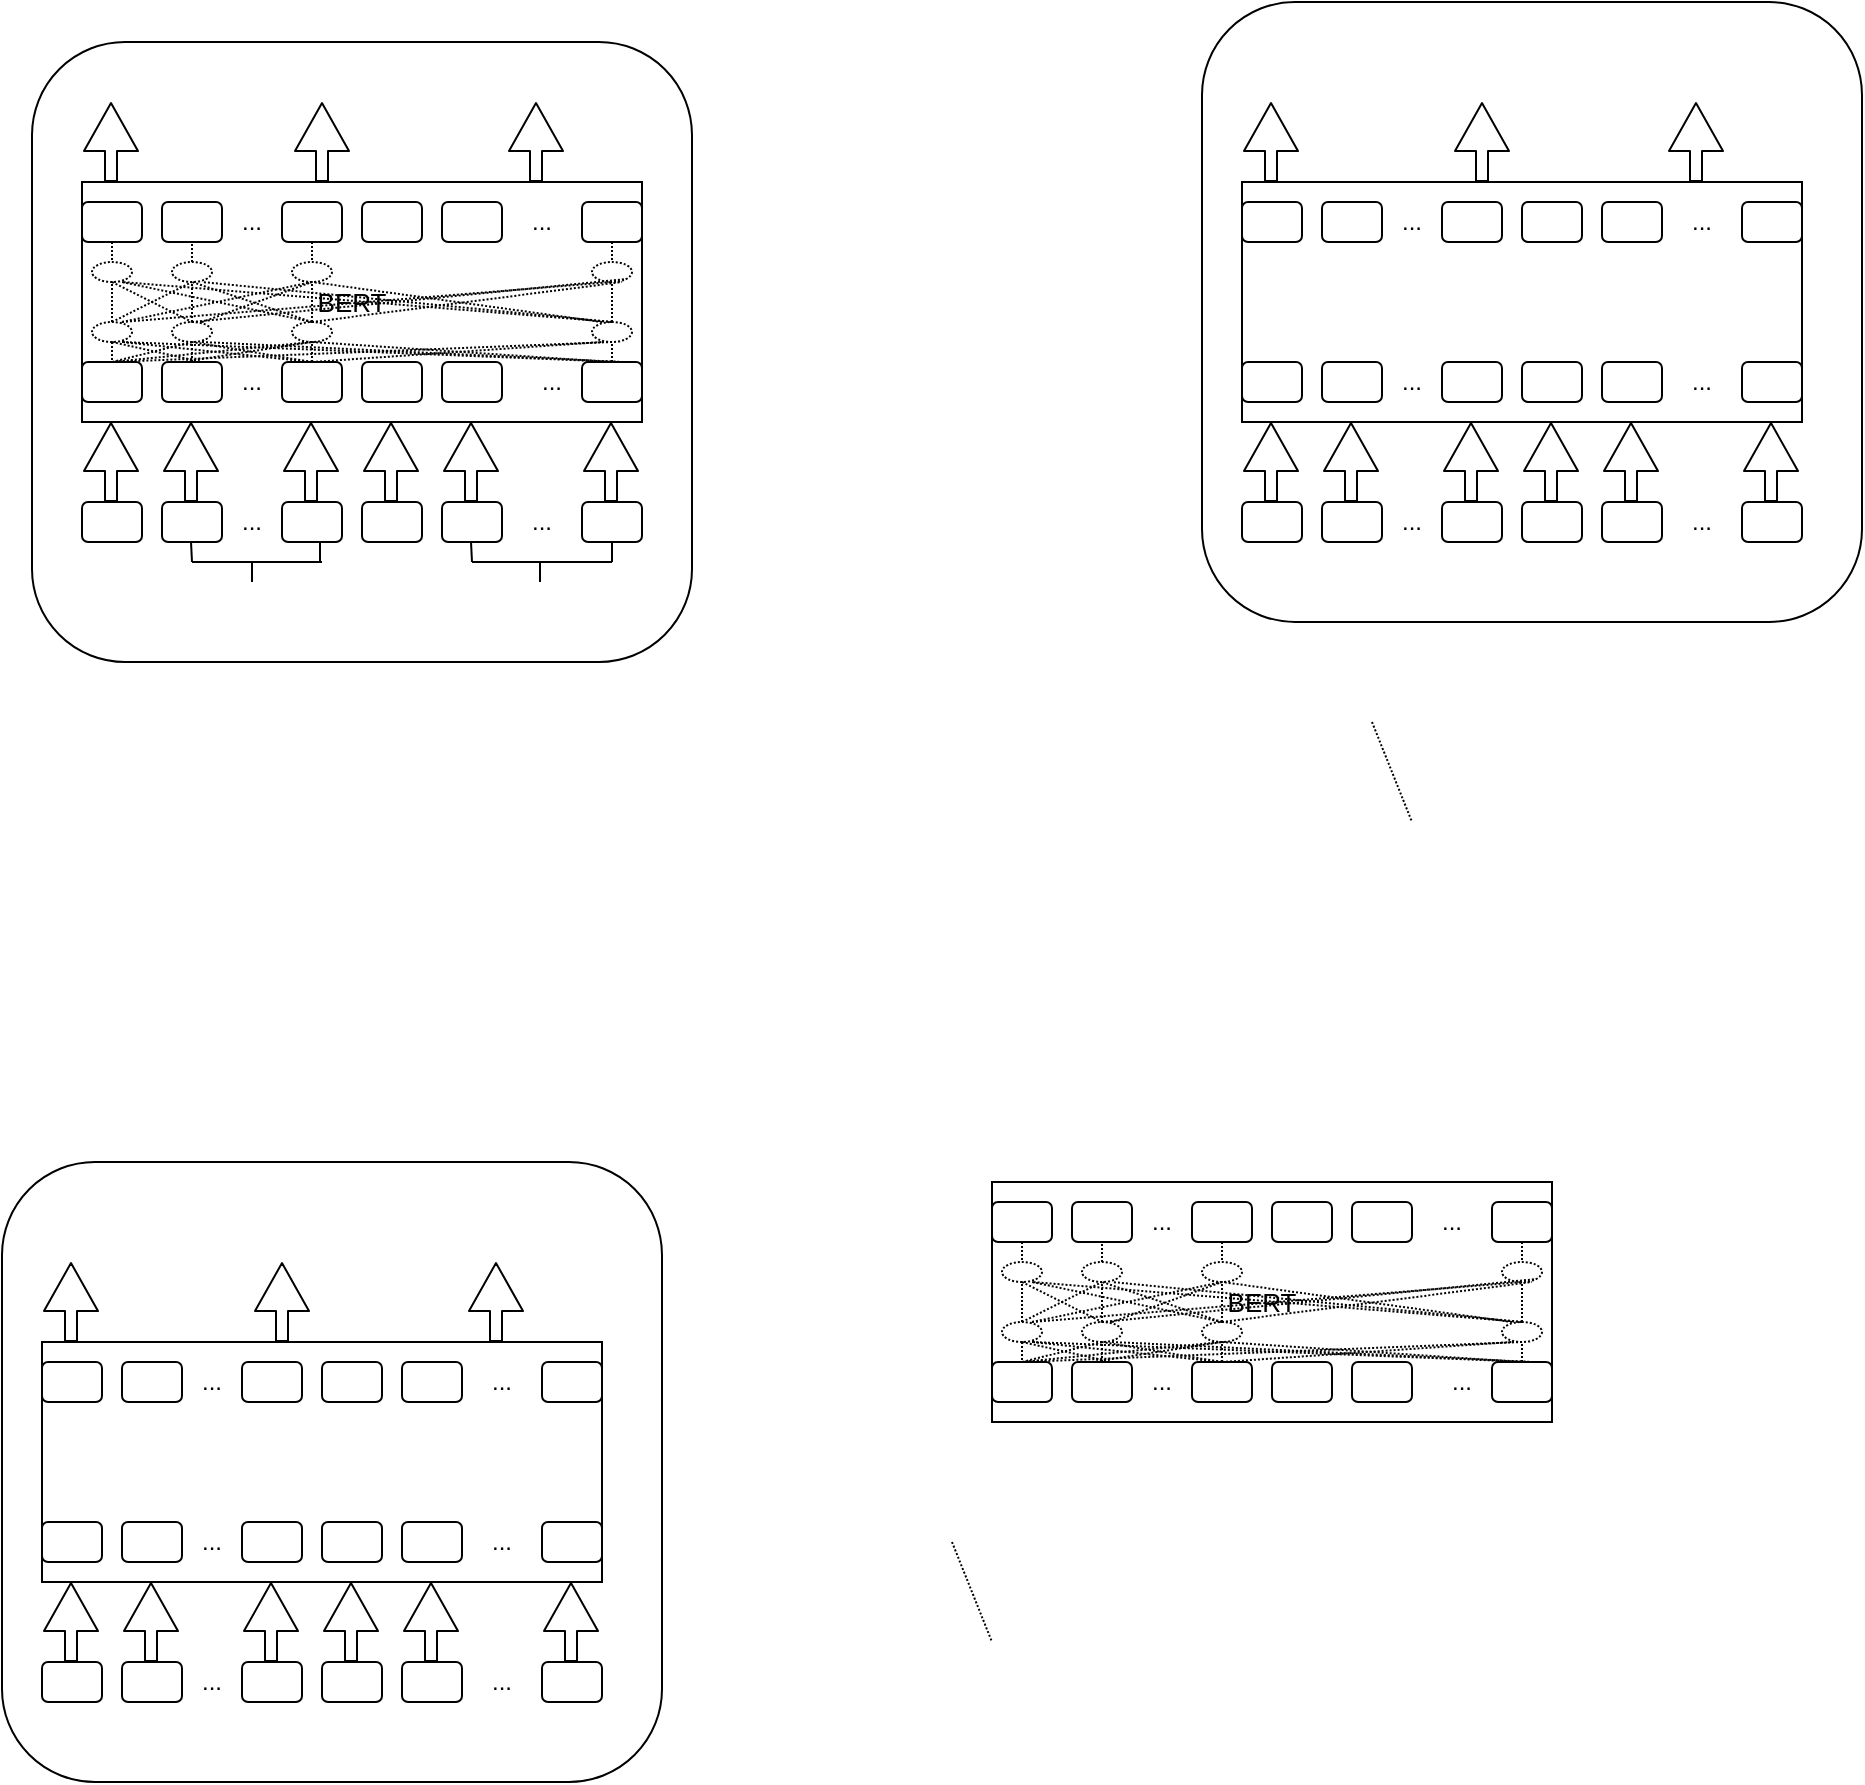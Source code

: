 <mxfile version="14.2.7" type="github" pages="4">
  <diagram id="RoPL6QxB63FCWKYHr7D6" name="base">
    <mxGraphModel dx="894" dy="480" grid="1" gridSize="10" guides="1" tooltips="1" connect="1" arrows="1" fold="1" page="1" pageScale="1" pageWidth="827" pageHeight="1169" math="0" shadow="0">
      <root>
        <mxCell id="0" />
        <mxCell id="1" parent="0" />
        <mxCell id="lMNDnLg550LMzFXiZTYM-1" value="" style="rounded=1;whiteSpace=wrap;html=1;" parent="1" vertex="1">
          <mxGeometry x="95" y="90" width="330" height="310" as="geometry" />
        </mxCell>
        <mxCell id="lMNDnLg550LMzFXiZTYM-3" value="" style="rounded=1;whiteSpace=wrap;html=1;" parent="1" vertex="1">
          <mxGeometry x="120" y="320" width="30" height="20" as="geometry" />
        </mxCell>
        <mxCell id="lMNDnLg550LMzFXiZTYM-9" value="" style="rounded=1;whiteSpace=wrap;html=1;" parent="1" vertex="1">
          <mxGeometry x="160" y="320" width="30" height="20" as="geometry" />
        </mxCell>
        <mxCell id="lMNDnLg550LMzFXiZTYM-18" value="" style="rounded=1;whiteSpace=wrap;html=1;" parent="1" vertex="1">
          <mxGeometry x="220" y="320" width="30" height="20" as="geometry" />
        </mxCell>
        <mxCell id="lMNDnLg550LMzFXiZTYM-19" value="" style="rounded=1;whiteSpace=wrap;html=1;" parent="1" vertex="1">
          <mxGeometry x="260" y="320" width="30" height="20" as="geometry" />
        </mxCell>
        <mxCell id="lMNDnLg550LMzFXiZTYM-20" value="" style="rounded=1;whiteSpace=wrap;html=1;" parent="1" vertex="1">
          <mxGeometry x="300" y="320" width="30" height="20" as="geometry" />
        </mxCell>
        <mxCell id="lMNDnLg550LMzFXiZTYM-21" value="" style="rounded=1;whiteSpace=wrap;html=1;" parent="1" vertex="1">
          <mxGeometry x="370" y="320" width="30" height="20" as="geometry" />
        </mxCell>
        <mxCell id="lMNDnLg550LMzFXiZTYM-22" value="..." style="text;html=1;strokeColor=none;fillColor=none;align=center;verticalAlign=middle;whiteSpace=wrap;rounded=0;" parent="1" vertex="1">
          <mxGeometry x="185" y="320" width="40" height="20" as="geometry" />
        </mxCell>
        <mxCell id="lMNDnLg550LMzFXiZTYM-23" value="..." style="text;html=1;strokeColor=none;fillColor=none;align=center;verticalAlign=middle;whiteSpace=wrap;rounded=0;" parent="1" vertex="1">
          <mxGeometry x="330" y="320" width="40" height="20" as="geometry" />
        </mxCell>
        <mxCell id="lMNDnLg550LMzFXiZTYM-27" value="" style="shape=flexArrow;endArrow=classic;html=1;width=6;endSize=7.67;" parent="1" edge="1">
          <mxGeometry width="50" height="50" relative="1" as="geometry">
            <mxPoint x="134.5" y="320" as="sourcePoint" />
            <mxPoint x="134.5" y="280" as="targetPoint" />
          </mxGeometry>
        </mxCell>
        <mxCell id="lMNDnLg550LMzFXiZTYM-28" value="" style="shape=flexArrow;endArrow=classic;html=1;width=6;endSize=7.67;" parent="1" edge="1">
          <mxGeometry width="50" height="50" relative="1" as="geometry">
            <mxPoint x="174.5" y="320" as="sourcePoint" />
            <mxPoint x="174.5" y="280" as="targetPoint" />
          </mxGeometry>
        </mxCell>
        <mxCell id="lMNDnLg550LMzFXiZTYM-29" value="" style="shape=flexArrow;endArrow=classic;html=1;width=6;endSize=7.67;" parent="1" edge="1">
          <mxGeometry width="50" height="50" relative="1" as="geometry">
            <mxPoint x="234.5" y="320" as="sourcePoint" />
            <mxPoint x="234.5" y="280" as="targetPoint" />
          </mxGeometry>
        </mxCell>
        <mxCell id="lMNDnLg550LMzFXiZTYM-30" value="" style="shape=flexArrow;endArrow=classic;html=1;width=6;endSize=7.67;" parent="1" edge="1">
          <mxGeometry width="50" height="50" relative="1" as="geometry">
            <mxPoint x="274.5" y="320" as="sourcePoint" />
            <mxPoint x="274.5" y="280" as="targetPoint" />
          </mxGeometry>
        </mxCell>
        <mxCell id="lMNDnLg550LMzFXiZTYM-31" value="" style="shape=flexArrow;endArrow=classic;html=1;width=6;endSize=7.67;" parent="1" edge="1">
          <mxGeometry width="50" height="50" relative="1" as="geometry">
            <mxPoint x="314.5" y="320" as="sourcePoint" />
            <mxPoint x="314.5" y="280" as="targetPoint" />
          </mxGeometry>
        </mxCell>
        <mxCell id="lMNDnLg550LMzFXiZTYM-32" value="" style="shape=flexArrow;endArrow=classic;html=1;width=6;endSize=7.67;" parent="1" edge="1">
          <mxGeometry width="50" height="50" relative="1" as="geometry">
            <mxPoint x="384.5" y="320" as="sourcePoint" />
            <mxPoint x="384.5" y="280" as="targetPoint" />
          </mxGeometry>
        </mxCell>
        <mxCell id="lMNDnLg550LMzFXiZTYM-49" value="" style="shape=flexArrow;endArrow=classic;html=1;width=6;endSize=7.67;" parent="1" edge="1">
          <mxGeometry width="50" height="50" relative="1" as="geometry">
            <mxPoint x="347" y="160" as="sourcePoint" />
            <mxPoint x="347" y="120" as="targetPoint" />
          </mxGeometry>
        </mxCell>
        <mxCell id="lMNDnLg550LMzFXiZTYM-50" value="" style="shape=flexArrow;endArrow=classic;html=1;width=6;endSize=7.67;" parent="1" edge="1">
          <mxGeometry width="50" height="50" relative="1" as="geometry">
            <mxPoint x="240" y="160" as="sourcePoint" />
            <mxPoint x="240" y="120" as="targetPoint" />
          </mxGeometry>
        </mxCell>
        <mxCell id="lMNDnLg550LMzFXiZTYM-53" value="" style="shape=flexArrow;endArrow=classic;html=1;width=6;endSize=7.67;" parent="1" edge="1">
          <mxGeometry width="50" height="50" relative="1" as="geometry">
            <mxPoint x="134.5" y="160" as="sourcePoint" />
            <mxPoint x="134.5" y="120" as="targetPoint" />
          </mxGeometry>
        </mxCell>
        <mxCell id="lMNDnLg550LMzFXiZTYM-54" value="" style="rounded=1;whiteSpace=wrap;html=1;" parent="1" vertex="1">
          <mxGeometry x="80" y="650" width="330" height="310" as="geometry" />
        </mxCell>
        <mxCell id="lMNDnLg550LMzFXiZTYM-55" value="" style="rounded=1;whiteSpace=wrap;html=1;" parent="1" vertex="1">
          <mxGeometry x="100" y="900" width="30" height="20" as="geometry" />
        </mxCell>
        <mxCell id="lMNDnLg550LMzFXiZTYM-56" value="" style="rounded=1;whiteSpace=wrap;html=1;" parent="1" vertex="1">
          <mxGeometry x="140" y="900" width="30" height="20" as="geometry" />
        </mxCell>
        <mxCell id="lMNDnLg550LMzFXiZTYM-57" value="" style="rounded=1;whiteSpace=wrap;html=1;" parent="1" vertex="1">
          <mxGeometry x="200" y="900" width="30" height="20" as="geometry" />
        </mxCell>
        <mxCell id="lMNDnLg550LMzFXiZTYM-58" value="" style="rounded=1;whiteSpace=wrap;html=1;" parent="1" vertex="1">
          <mxGeometry x="240" y="900" width="30" height="20" as="geometry" />
        </mxCell>
        <mxCell id="lMNDnLg550LMzFXiZTYM-59" value="" style="rounded=1;whiteSpace=wrap;html=1;" parent="1" vertex="1">
          <mxGeometry x="280" y="900" width="30" height="20" as="geometry" />
        </mxCell>
        <mxCell id="lMNDnLg550LMzFXiZTYM-60" value="" style="rounded=1;whiteSpace=wrap;html=1;" parent="1" vertex="1">
          <mxGeometry x="350" y="900" width="30" height="20" as="geometry" />
        </mxCell>
        <mxCell id="lMNDnLg550LMzFXiZTYM-61" value="..." style="text;html=1;strokeColor=none;fillColor=none;align=center;verticalAlign=middle;whiteSpace=wrap;rounded=0;" parent="1" vertex="1">
          <mxGeometry x="165" y="900" width="40" height="20" as="geometry" />
        </mxCell>
        <mxCell id="lMNDnLg550LMzFXiZTYM-62" value="..." style="text;html=1;strokeColor=none;fillColor=none;align=center;verticalAlign=middle;whiteSpace=wrap;rounded=0;" parent="1" vertex="1">
          <mxGeometry x="310" y="900" width="40" height="20" as="geometry" />
        </mxCell>
        <mxCell id="lMNDnLg550LMzFXiZTYM-63" value="" style="rounded=0;whiteSpace=wrap;html=1;" parent="1" vertex="1">
          <mxGeometry x="100" y="740" width="280" height="120" as="geometry" />
        </mxCell>
        <mxCell id="lMNDnLg550LMzFXiZTYM-64" value="" style="shape=flexArrow;endArrow=classic;html=1;width=6;endSize=7.67;" parent="1" edge="1">
          <mxGeometry width="50" height="50" relative="1" as="geometry">
            <mxPoint x="114.5" y="900" as="sourcePoint" />
            <mxPoint x="114.5" y="860" as="targetPoint" />
          </mxGeometry>
        </mxCell>
        <mxCell id="lMNDnLg550LMzFXiZTYM-65" value="" style="shape=flexArrow;endArrow=classic;html=1;width=6;endSize=7.67;" parent="1" edge="1">
          <mxGeometry width="50" height="50" relative="1" as="geometry">
            <mxPoint x="154.5" y="900" as="sourcePoint" />
            <mxPoint x="154.5" y="860" as="targetPoint" />
          </mxGeometry>
        </mxCell>
        <mxCell id="lMNDnLg550LMzFXiZTYM-66" value="" style="shape=flexArrow;endArrow=classic;html=1;width=6;endSize=7.67;" parent="1" edge="1">
          <mxGeometry width="50" height="50" relative="1" as="geometry">
            <mxPoint x="214.5" y="900" as="sourcePoint" />
            <mxPoint x="214.5" y="860" as="targetPoint" />
          </mxGeometry>
        </mxCell>
        <mxCell id="lMNDnLg550LMzFXiZTYM-67" value="" style="shape=flexArrow;endArrow=classic;html=1;width=6;endSize=7.67;" parent="1" edge="1">
          <mxGeometry width="50" height="50" relative="1" as="geometry">
            <mxPoint x="254.5" y="900" as="sourcePoint" />
            <mxPoint x="254.5" y="860" as="targetPoint" />
          </mxGeometry>
        </mxCell>
        <mxCell id="lMNDnLg550LMzFXiZTYM-68" value="" style="shape=flexArrow;endArrow=classic;html=1;width=6;endSize=7.67;" parent="1" edge="1">
          <mxGeometry width="50" height="50" relative="1" as="geometry">
            <mxPoint x="294.5" y="900" as="sourcePoint" />
            <mxPoint x="294.5" y="860" as="targetPoint" />
          </mxGeometry>
        </mxCell>
        <mxCell id="lMNDnLg550LMzFXiZTYM-69" value="" style="shape=flexArrow;endArrow=classic;html=1;width=6;endSize=7.67;" parent="1" edge="1">
          <mxGeometry width="50" height="50" relative="1" as="geometry">
            <mxPoint x="364.5" y="900" as="sourcePoint" />
            <mxPoint x="364.5" y="860" as="targetPoint" />
          </mxGeometry>
        </mxCell>
        <mxCell id="lMNDnLg550LMzFXiZTYM-70" value="" style="rounded=1;whiteSpace=wrap;html=1;" parent="1" vertex="1">
          <mxGeometry x="100" y="830" width="30" height="20" as="geometry" />
        </mxCell>
        <mxCell id="lMNDnLg550LMzFXiZTYM-71" value="" style="rounded=1;whiteSpace=wrap;html=1;" parent="1" vertex="1">
          <mxGeometry x="140" y="830" width="30" height="20" as="geometry" />
        </mxCell>
        <mxCell id="lMNDnLg550LMzFXiZTYM-72" value="" style="rounded=1;whiteSpace=wrap;html=1;" parent="1" vertex="1">
          <mxGeometry x="200" y="830" width="30" height="20" as="geometry" />
        </mxCell>
        <mxCell id="lMNDnLg550LMzFXiZTYM-73" value="" style="rounded=1;whiteSpace=wrap;html=1;" parent="1" vertex="1">
          <mxGeometry x="240" y="830" width="30" height="20" as="geometry" />
        </mxCell>
        <mxCell id="lMNDnLg550LMzFXiZTYM-74" value="" style="rounded=1;whiteSpace=wrap;html=1;" parent="1" vertex="1">
          <mxGeometry x="280" y="830" width="30" height="20" as="geometry" />
        </mxCell>
        <mxCell id="lMNDnLg550LMzFXiZTYM-75" value="" style="rounded=1;whiteSpace=wrap;html=1;" parent="1" vertex="1">
          <mxGeometry x="350" y="830" width="30" height="20" as="geometry" />
        </mxCell>
        <mxCell id="lMNDnLg550LMzFXiZTYM-76" value="..." style="text;html=1;strokeColor=none;fillColor=none;align=center;verticalAlign=middle;whiteSpace=wrap;rounded=0;" parent="1" vertex="1">
          <mxGeometry x="165" y="830" width="40" height="20" as="geometry" />
        </mxCell>
        <mxCell id="lMNDnLg550LMzFXiZTYM-77" value="..." style="text;html=1;strokeColor=none;fillColor=none;align=center;verticalAlign=middle;whiteSpace=wrap;rounded=0;" parent="1" vertex="1">
          <mxGeometry x="310" y="830" width="40" height="20" as="geometry" />
        </mxCell>
        <mxCell id="lMNDnLg550LMzFXiZTYM-78" value="" style="rounded=1;whiteSpace=wrap;html=1;" parent="1" vertex="1">
          <mxGeometry x="100" y="750" width="30" height="20" as="geometry" />
        </mxCell>
        <mxCell id="lMNDnLg550LMzFXiZTYM-79" value="" style="rounded=1;whiteSpace=wrap;html=1;" parent="1" vertex="1">
          <mxGeometry x="140" y="750" width="30" height="20" as="geometry" />
        </mxCell>
        <mxCell id="lMNDnLg550LMzFXiZTYM-80" value="" style="rounded=1;whiteSpace=wrap;html=1;" parent="1" vertex="1">
          <mxGeometry x="200" y="750" width="30" height="20" as="geometry" />
        </mxCell>
        <mxCell id="lMNDnLg550LMzFXiZTYM-81" value="" style="rounded=1;whiteSpace=wrap;html=1;" parent="1" vertex="1">
          <mxGeometry x="240" y="750" width="30" height="20" as="geometry" />
        </mxCell>
        <mxCell id="lMNDnLg550LMzFXiZTYM-82" value="" style="rounded=1;whiteSpace=wrap;html=1;" parent="1" vertex="1">
          <mxGeometry x="280" y="750" width="30" height="20" as="geometry" />
        </mxCell>
        <mxCell id="lMNDnLg550LMzFXiZTYM-83" value="" style="rounded=1;whiteSpace=wrap;html=1;" parent="1" vertex="1">
          <mxGeometry x="350" y="750" width="30" height="20" as="geometry" />
        </mxCell>
        <mxCell id="lMNDnLg550LMzFXiZTYM-84" value="..." style="text;html=1;strokeColor=none;fillColor=none;align=center;verticalAlign=middle;whiteSpace=wrap;rounded=0;" parent="1" vertex="1">
          <mxGeometry x="165" y="750" width="40" height="20" as="geometry" />
        </mxCell>
        <mxCell id="lMNDnLg550LMzFXiZTYM-85" value="..." style="text;html=1;strokeColor=none;fillColor=none;align=center;verticalAlign=middle;whiteSpace=wrap;rounded=0;" parent="1" vertex="1">
          <mxGeometry x="310" y="750" width="40" height="20" as="geometry" />
        </mxCell>
        <mxCell id="lMNDnLg550LMzFXiZTYM-86" value="" style="shape=flexArrow;endArrow=classic;html=1;width=6;endSize=7.67;" parent="1" edge="1">
          <mxGeometry width="50" height="50" relative="1" as="geometry">
            <mxPoint x="327" y="740" as="sourcePoint" />
            <mxPoint x="327" y="700" as="targetPoint" />
          </mxGeometry>
        </mxCell>
        <mxCell id="lMNDnLg550LMzFXiZTYM-87" value="" style="shape=flexArrow;endArrow=classic;html=1;width=6;endSize=7.67;" parent="1" edge="1">
          <mxGeometry width="50" height="50" relative="1" as="geometry">
            <mxPoint x="220" y="740" as="sourcePoint" />
            <mxPoint x="220" y="700" as="targetPoint" />
          </mxGeometry>
        </mxCell>
        <mxCell id="lMNDnLg550LMzFXiZTYM-88" value="" style="shape=flexArrow;endArrow=classic;html=1;width=6;endSize=7.67;" parent="1" edge="1">
          <mxGeometry width="50" height="50" relative="1" as="geometry">
            <mxPoint x="114.5" y="740" as="sourcePoint" />
            <mxPoint x="114.5" y="700" as="targetPoint" />
          </mxGeometry>
        </mxCell>
        <mxCell id="lMNDnLg550LMzFXiZTYM-89" value="" style="rounded=1;whiteSpace=wrap;html=1;" parent="1" vertex="1">
          <mxGeometry x="680" y="70" width="330" height="310" as="geometry" />
        </mxCell>
        <mxCell id="lMNDnLg550LMzFXiZTYM-90" value="" style="rounded=1;whiteSpace=wrap;html=1;" parent="1" vertex="1">
          <mxGeometry x="700" y="320" width="30" height="20" as="geometry" />
        </mxCell>
        <mxCell id="lMNDnLg550LMzFXiZTYM-91" value="" style="rounded=1;whiteSpace=wrap;html=1;" parent="1" vertex="1">
          <mxGeometry x="740" y="320" width="30" height="20" as="geometry" />
        </mxCell>
        <mxCell id="lMNDnLg550LMzFXiZTYM-92" value="" style="rounded=1;whiteSpace=wrap;html=1;" parent="1" vertex="1">
          <mxGeometry x="800" y="320" width="30" height="20" as="geometry" />
        </mxCell>
        <mxCell id="lMNDnLg550LMzFXiZTYM-93" value="" style="rounded=1;whiteSpace=wrap;html=1;" parent="1" vertex="1">
          <mxGeometry x="840" y="320" width="30" height="20" as="geometry" />
        </mxCell>
        <mxCell id="lMNDnLg550LMzFXiZTYM-94" value="" style="rounded=1;whiteSpace=wrap;html=1;" parent="1" vertex="1">
          <mxGeometry x="880" y="320" width="30" height="20" as="geometry" />
        </mxCell>
        <mxCell id="lMNDnLg550LMzFXiZTYM-95" value="" style="rounded=1;whiteSpace=wrap;html=1;" parent="1" vertex="1">
          <mxGeometry x="950" y="320" width="30" height="20" as="geometry" />
        </mxCell>
        <mxCell id="lMNDnLg550LMzFXiZTYM-96" value="..." style="text;html=1;strokeColor=none;fillColor=none;align=center;verticalAlign=middle;whiteSpace=wrap;rounded=0;" parent="1" vertex="1">
          <mxGeometry x="765" y="320" width="40" height="20" as="geometry" />
        </mxCell>
        <mxCell id="lMNDnLg550LMzFXiZTYM-97" value="..." style="text;html=1;strokeColor=none;fillColor=none;align=center;verticalAlign=middle;whiteSpace=wrap;rounded=0;" parent="1" vertex="1">
          <mxGeometry x="910" y="320" width="40" height="20" as="geometry" />
        </mxCell>
        <mxCell id="lMNDnLg550LMzFXiZTYM-98" value="" style="rounded=0;whiteSpace=wrap;html=1;" parent="1" vertex="1">
          <mxGeometry x="700" y="160" width="280" height="120" as="geometry" />
        </mxCell>
        <mxCell id="lMNDnLg550LMzFXiZTYM-99" value="" style="shape=flexArrow;endArrow=classic;html=1;width=6;endSize=7.67;" parent="1" edge="1">
          <mxGeometry width="50" height="50" relative="1" as="geometry">
            <mxPoint x="714.5" y="320" as="sourcePoint" />
            <mxPoint x="714.5" y="280" as="targetPoint" />
          </mxGeometry>
        </mxCell>
        <mxCell id="lMNDnLg550LMzFXiZTYM-100" value="" style="shape=flexArrow;endArrow=classic;html=1;width=6;endSize=7.67;" parent="1" edge="1">
          <mxGeometry width="50" height="50" relative="1" as="geometry">
            <mxPoint x="754.5" y="320" as="sourcePoint" />
            <mxPoint x="754.5" y="280" as="targetPoint" />
          </mxGeometry>
        </mxCell>
        <mxCell id="lMNDnLg550LMzFXiZTYM-101" value="" style="shape=flexArrow;endArrow=classic;html=1;width=6;endSize=7.67;" parent="1" edge="1">
          <mxGeometry width="50" height="50" relative="1" as="geometry">
            <mxPoint x="814.5" y="320" as="sourcePoint" />
            <mxPoint x="814.5" y="280" as="targetPoint" />
          </mxGeometry>
        </mxCell>
        <mxCell id="lMNDnLg550LMzFXiZTYM-102" value="" style="shape=flexArrow;endArrow=classic;html=1;width=6;endSize=7.67;" parent="1" edge="1">
          <mxGeometry width="50" height="50" relative="1" as="geometry">
            <mxPoint x="854.5" y="320" as="sourcePoint" />
            <mxPoint x="854.5" y="280" as="targetPoint" />
          </mxGeometry>
        </mxCell>
        <mxCell id="lMNDnLg550LMzFXiZTYM-103" value="" style="shape=flexArrow;endArrow=classic;html=1;width=6;endSize=7.67;" parent="1" edge="1">
          <mxGeometry width="50" height="50" relative="1" as="geometry">
            <mxPoint x="894.5" y="320" as="sourcePoint" />
            <mxPoint x="894.5" y="280" as="targetPoint" />
          </mxGeometry>
        </mxCell>
        <mxCell id="lMNDnLg550LMzFXiZTYM-104" value="" style="shape=flexArrow;endArrow=classic;html=1;width=6;endSize=7.67;" parent="1" edge="1">
          <mxGeometry width="50" height="50" relative="1" as="geometry">
            <mxPoint x="964.5" y="320" as="sourcePoint" />
            <mxPoint x="964.5" y="280" as="targetPoint" />
          </mxGeometry>
        </mxCell>
        <mxCell id="lMNDnLg550LMzFXiZTYM-105" value="" style="rounded=1;whiteSpace=wrap;html=1;" parent="1" vertex="1">
          <mxGeometry x="700" y="250" width="30" height="20" as="geometry" />
        </mxCell>
        <mxCell id="lMNDnLg550LMzFXiZTYM-106" value="" style="rounded=1;whiteSpace=wrap;html=1;" parent="1" vertex="1">
          <mxGeometry x="740" y="250" width="30" height="20" as="geometry" />
        </mxCell>
        <mxCell id="lMNDnLg550LMzFXiZTYM-107" value="" style="rounded=1;whiteSpace=wrap;html=1;" parent="1" vertex="1">
          <mxGeometry x="800" y="250" width="30" height="20" as="geometry" />
        </mxCell>
        <mxCell id="lMNDnLg550LMzFXiZTYM-108" value="" style="rounded=1;whiteSpace=wrap;html=1;" parent="1" vertex="1">
          <mxGeometry x="840" y="250" width="30" height="20" as="geometry" />
        </mxCell>
        <mxCell id="lMNDnLg550LMzFXiZTYM-109" value="" style="rounded=1;whiteSpace=wrap;html=1;" parent="1" vertex="1">
          <mxGeometry x="880" y="250" width="30" height="20" as="geometry" />
        </mxCell>
        <mxCell id="lMNDnLg550LMzFXiZTYM-110" value="" style="rounded=1;whiteSpace=wrap;html=1;" parent="1" vertex="1">
          <mxGeometry x="950" y="250" width="30" height="20" as="geometry" />
        </mxCell>
        <mxCell id="lMNDnLg550LMzFXiZTYM-111" value="..." style="text;html=1;strokeColor=none;fillColor=none;align=center;verticalAlign=middle;whiteSpace=wrap;rounded=0;" parent="1" vertex="1">
          <mxGeometry x="765" y="250" width="40" height="20" as="geometry" />
        </mxCell>
        <mxCell id="lMNDnLg550LMzFXiZTYM-112" value="..." style="text;html=1;strokeColor=none;fillColor=none;align=center;verticalAlign=middle;whiteSpace=wrap;rounded=0;" parent="1" vertex="1">
          <mxGeometry x="910" y="250" width="40" height="20" as="geometry" />
        </mxCell>
        <mxCell id="lMNDnLg550LMzFXiZTYM-113" value="" style="rounded=1;whiteSpace=wrap;html=1;" parent="1" vertex="1">
          <mxGeometry x="700" y="170" width="30" height="20" as="geometry" />
        </mxCell>
        <mxCell id="lMNDnLg550LMzFXiZTYM-114" value="" style="rounded=1;whiteSpace=wrap;html=1;" parent="1" vertex="1">
          <mxGeometry x="740" y="170" width="30" height="20" as="geometry" />
        </mxCell>
        <mxCell id="lMNDnLg550LMzFXiZTYM-115" value="" style="rounded=1;whiteSpace=wrap;html=1;" parent="1" vertex="1">
          <mxGeometry x="800" y="170" width="30" height="20" as="geometry" />
        </mxCell>
        <mxCell id="lMNDnLg550LMzFXiZTYM-116" value="" style="rounded=1;whiteSpace=wrap;html=1;" parent="1" vertex="1">
          <mxGeometry x="840" y="170" width="30" height="20" as="geometry" />
        </mxCell>
        <mxCell id="lMNDnLg550LMzFXiZTYM-117" value="" style="rounded=1;whiteSpace=wrap;html=1;" parent="1" vertex="1">
          <mxGeometry x="880" y="170" width="30" height="20" as="geometry" />
        </mxCell>
        <mxCell id="lMNDnLg550LMzFXiZTYM-118" value="" style="rounded=1;whiteSpace=wrap;html=1;" parent="1" vertex="1">
          <mxGeometry x="950" y="170" width="30" height="20" as="geometry" />
        </mxCell>
        <mxCell id="lMNDnLg550LMzFXiZTYM-119" value="..." style="text;html=1;strokeColor=none;fillColor=none;align=center;verticalAlign=middle;whiteSpace=wrap;rounded=0;" parent="1" vertex="1">
          <mxGeometry x="765" y="170" width="40" height="20" as="geometry" />
        </mxCell>
        <mxCell id="lMNDnLg550LMzFXiZTYM-120" value="..." style="text;html=1;strokeColor=none;fillColor=none;align=center;verticalAlign=middle;whiteSpace=wrap;rounded=0;" parent="1" vertex="1">
          <mxGeometry x="910" y="170" width="40" height="20" as="geometry" />
        </mxCell>
        <mxCell id="lMNDnLg550LMzFXiZTYM-121" value="" style="shape=flexArrow;endArrow=classic;html=1;width=6;endSize=7.67;" parent="1" edge="1">
          <mxGeometry width="50" height="50" relative="1" as="geometry">
            <mxPoint x="927" y="160" as="sourcePoint" />
            <mxPoint x="927" y="120" as="targetPoint" />
          </mxGeometry>
        </mxCell>
        <mxCell id="lMNDnLg550LMzFXiZTYM-122" value="" style="shape=flexArrow;endArrow=classic;html=1;width=6;endSize=7.67;" parent="1" edge="1">
          <mxGeometry width="50" height="50" relative="1" as="geometry">
            <mxPoint x="820" y="160" as="sourcePoint" />
            <mxPoint x="820" y="120" as="targetPoint" />
          </mxGeometry>
        </mxCell>
        <mxCell id="lMNDnLg550LMzFXiZTYM-123" value="" style="shape=flexArrow;endArrow=classic;html=1;width=6;endSize=7.67;" parent="1" edge="1">
          <mxGeometry width="50" height="50" relative="1" as="geometry">
            <mxPoint x="714.5" y="160" as="sourcePoint" />
            <mxPoint x="714.5" y="120" as="targetPoint" />
          </mxGeometry>
        </mxCell>
        <mxCell id="lMNDnLg550LMzFXiZTYM-126" value="" style="rounded=0;whiteSpace=wrap;html=1;" parent="1" vertex="1">
          <mxGeometry x="575" y="660" width="280" height="120" as="geometry" />
        </mxCell>
        <mxCell id="lMNDnLg550LMzFXiZTYM-127" value="" style="rounded=1;whiteSpace=wrap;html=1;" parent="1" vertex="1">
          <mxGeometry x="575" y="750" width="30" height="20" as="geometry" />
        </mxCell>
        <mxCell id="lMNDnLg550LMzFXiZTYM-128" value="" style="rounded=1;whiteSpace=wrap;html=1;" parent="1" vertex="1">
          <mxGeometry x="615" y="750" width="30" height="20" as="geometry" />
        </mxCell>
        <mxCell id="lMNDnLg550LMzFXiZTYM-129" value="" style="rounded=1;whiteSpace=wrap;html=1;" parent="1" vertex="1">
          <mxGeometry x="675" y="750" width="30" height="20" as="geometry" />
        </mxCell>
        <mxCell id="lMNDnLg550LMzFXiZTYM-130" value="" style="rounded=1;whiteSpace=wrap;html=1;" parent="1" vertex="1">
          <mxGeometry x="715" y="750" width="30" height="20" as="geometry" />
        </mxCell>
        <mxCell id="lMNDnLg550LMzFXiZTYM-131" value="" style="rounded=1;whiteSpace=wrap;html=1;" parent="1" vertex="1">
          <mxGeometry x="755" y="750" width="30" height="20" as="geometry" />
        </mxCell>
        <mxCell id="lMNDnLg550LMzFXiZTYM-132" value="" style="rounded=1;whiteSpace=wrap;html=1;" parent="1" vertex="1">
          <mxGeometry x="825" y="750" width="30" height="20" as="geometry" />
        </mxCell>
        <mxCell id="lMNDnLg550LMzFXiZTYM-133" value="..." style="text;html=1;strokeColor=none;fillColor=none;align=center;verticalAlign=middle;whiteSpace=wrap;rounded=0;" parent="1" vertex="1">
          <mxGeometry x="640" y="750" width="40" height="20" as="geometry" />
        </mxCell>
        <mxCell id="lMNDnLg550LMzFXiZTYM-134" value="..." style="text;html=1;strokeColor=none;fillColor=none;align=center;verticalAlign=middle;whiteSpace=wrap;rounded=0;" parent="1" vertex="1">
          <mxGeometry x="785" y="750" width="50" height="20" as="geometry" />
        </mxCell>
        <mxCell id="lMNDnLg550LMzFXiZTYM-135" value="" style="rounded=1;whiteSpace=wrap;html=1;" parent="1" vertex="1">
          <mxGeometry x="575" y="670" width="30" height="20" as="geometry" />
        </mxCell>
        <mxCell id="lMNDnLg550LMzFXiZTYM-136" value="" style="rounded=1;whiteSpace=wrap;html=1;" parent="1" vertex="1">
          <mxGeometry x="615" y="670" width="30" height="20" as="geometry" />
        </mxCell>
        <mxCell id="lMNDnLg550LMzFXiZTYM-137" value="" style="rounded=1;whiteSpace=wrap;html=1;" parent="1" vertex="1">
          <mxGeometry x="675" y="670" width="30" height="20" as="geometry" />
        </mxCell>
        <mxCell id="lMNDnLg550LMzFXiZTYM-138" value="" style="rounded=1;whiteSpace=wrap;html=1;" parent="1" vertex="1">
          <mxGeometry x="715" y="670" width="30" height="20" as="geometry" />
        </mxCell>
        <mxCell id="lMNDnLg550LMzFXiZTYM-139" value="" style="rounded=1;whiteSpace=wrap;html=1;" parent="1" vertex="1">
          <mxGeometry x="755" y="670" width="30" height="20" as="geometry" />
        </mxCell>
        <mxCell id="lMNDnLg550LMzFXiZTYM-140" value="" style="rounded=1;whiteSpace=wrap;html=1;" parent="1" vertex="1">
          <mxGeometry x="825" y="670" width="30" height="20" as="geometry" />
        </mxCell>
        <mxCell id="lMNDnLg550LMzFXiZTYM-141" value="..." style="text;html=1;strokeColor=none;fillColor=none;align=center;verticalAlign=middle;whiteSpace=wrap;rounded=0;" parent="1" vertex="1">
          <mxGeometry x="640" y="670" width="40" height="20" as="geometry" />
        </mxCell>
        <mxCell id="lMNDnLg550LMzFXiZTYM-142" value="..." style="text;html=1;strokeColor=none;fillColor=none;align=center;verticalAlign=middle;whiteSpace=wrap;rounded=0;" parent="1" vertex="1">
          <mxGeometry x="785" y="670" width="40" height="20" as="geometry" />
        </mxCell>
        <mxCell id="lMNDnLg550LMzFXiZTYM-143" value="&lt;font style=&quot;font-size: 13px&quot;&gt;BERT&lt;/font&gt;" style="text;html=1;strokeColor=none;fillColor=none;align=center;verticalAlign=middle;whiteSpace=wrap;rounded=0;" parent="1" vertex="1">
          <mxGeometry x="690" y="710" width="40" height="20" as="geometry" />
        </mxCell>
        <mxCell id="lMNDnLg550LMzFXiZTYM-148" value="" style="ellipse;whiteSpace=wrap;html=1;dashed=1;dashPattern=1 1;" parent="1" vertex="1">
          <mxGeometry x="580" y="700" width="20" height="10" as="geometry" />
        </mxCell>
        <mxCell id="lMNDnLg550LMzFXiZTYM-149" value="" style="ellipse;whiteSpace=wrap;html=1;dashed=1;dashPattern=1 1;" parent="1" vertex="1">
          <mxGeometry x="680" y="700" width="20" height="10" as="geometry" />
        </mxCell>
        <mxCell id="lMNDnLg550LMzFXiZTYM-150" value="" style="ellipse;whiteSpace=wrap;html=1;dashed=1;dashPattern=1 1;" parent="1" vertex="1">
          <mxGeometry x="620" y="700" width="20" height="10" as="geometry" />
        </mxCell>
        <mxCell id="lMNDnLg550LMzFXiZTYM-154" value="" style="ellipse;whiteSpace=wrap;html=1;dashed=1;dashPattern=1 1;" parent="1" vertex="1">
          <mxGeometry x="580" y="730" width="20" height="10" as="geometry" />
        </mxCell>
        <mxCell id="lMNDnLg550LMzFXiZTYM-155" value="" style="ellipse;whiteSpace=wrap;html=1;dashed=1;dashPattern=1 1;" parent="1" vertex="1">
          <mxGeometry x="830" y="700" width="20" height="10" as="geometry" />
        </mxCell>
        <mxCell id="lMNDnLg550LMzFXiZTYM-157" value="" style="ellipse;whiteSpace=wrap;html=1;dashed=1;dashPattern=1 1;" parent="1" vertex="1">
          <mxGeometry x="620" y="730" width="20" height="10" as="geometry" />
        </mxCell>
        <mxCell id="lMNDnLg550LMzFXiZTYM-158" value="" style="ellipse;whiteSpace=wrap;html=1;dashed=1;dashPattern=1 1;" parent="1" vertex="1">
          <mxGeometry x="830" y="730" width="20" height="10" as="geometry" />
        </mxCell>
        <mxCell id="lMNDnLg550LMzFXiZTYM-159" value="" style="ellipse;whiteSpace=wrap;html=1;dashed=1;dashPattern=1 1;" parent="1" vertex="1">
          <mxGeometry x="680" y="730" width="20" height="10" as="geometry" />
        </mxCell>
        <mxCell id="lMNDnLg550LMzFXiZTYM-160" value="" style="endArrow=none;dashed=1;html=1;dashPattern=1 1;strokeWidth=1;entryX=0.5;entryY=1;entryDx=0;entryDy=0;exitX=0.5;exitY=0;exitDx=0;exitDy=0;" parent="1" source="lMNDnLg550LMzFXiZTYM-154" target="lMNDnLg550LMzFXiZTYM-150" edge="1">
          <mxGeometry width="50" height="50" relative="1" as="geometry">
            <mxPoint x="584" y="730" as="sourcePoint" />
            <mxPoint x="634" y="680" as="targetPoint" />
          </mxGeometry>
        </mxCell>
        <mxCell id="lMNDnLg550LMzFXiZTYM-161" value="" style="endArrow=none;dashed=1;html=1;dashPattern=1 1;strokeWidth=1;entryX=0.5;entryY=0;entryDx=0;entryDy=0;exitX=0.5;exitY=1;exitDx=0;exitDy=0;" parent="1" source="lMNDnLg550LMzFXiZTYM-148" target="lMNDnLg550LMzFXiZTYM-157" edge="1">
          <mxGeometry width="50" height="50" relative="1" as="geometry">
            <mxPoint x="600" y="740" as="sourcePoint" />
            <mxPoint x="640" y="720" as="targetPoint" />
          </mxGeometry>
        </mxCell>
        <mxCell id="lMNDnLg550LMzFXiZTYM-162" value="" style="endArrow=none;dashed=1;html=1;dashPattern=1 1;strokeWidth=1;entryX=0.5;entryY=1;entryDx=0;entryDy=0;" parent="1" target="lMNDnLg550LMzFXiZTYM-149" edge="1">
          <mxGeometry width="50" height="50" relative="1" as="geometry">
            <mxPoint x="595" y="730" as="sourcePoint" />
            <mxPoint x="650" y="730" as="targetPoint" />
          </mxGeometry>
        </mxCell>
        <mxCell id="lMNDnLg550LMzFXiZTYM-163" value="" style="endArrow=none;dashed=1;html=1;dashPattern=1 1;strokeWidth=1;entryX=0.5;entryY=1;entryDx=0;entryDy=0;" parent="1" target="lMNDnLg550LMzFXiZTYM-155" edge="1">
          <mxGeometry width="50" height="50" relative="1" as="geometry">
            <mxPoint x="595" y="730" as="sourcePoint" />
            <mxPoint x="660" y="740" as="targetPoint" />
          </mxGeometry>
        </mxCell>
        <mxCell id="lMNDnLg550LMzFXiZTYM-164" value="" style="endArrow=none;dashed=1;html=1;dashPattern=1 1;strokeWidth=1;entryX=0.5;entryY=1;entryDx=0;entryDy=0;" parent="1" target="lMNDnLg550LMzFXiZTYM-150" edge="1">
          <mxGeometry width="50" height="50" relative="1" as="geometry">
            <mxPoint x="630" y="730" as="sourcePoint" />
            <mxPoint x="670" y="750" as="targetPoint" />
          </mxGeometry>
        </mxCell>
        <mxCell id="lMNDnLg550LMzFXiZTYM-165" value="" style="endArrow=none;dashed=1;html=1;dashPattern=1 1;strokeWidth=1;entryX=1;entryY=1;entryDx=0;entryDy=0;exitX=0.5;exitY=0;exitDx=0;exitDy=0;" parent="1" source="lMNDnLg550LMzFXiZTYM-157" target="lMNDnLg550LMzFXiZTYM-155" edge="1">
          <mxGeometry width="50" height="50" relative="1" as="geometry">
            <mxPoint x="640" y="780" as="sourcePoint" />
            <mxPoint x="680" y="760" as="targetPoint" />
          </mxGeometry>
        </mxCell>
        <mxCell id="lMNDnLg550LMzFXiZTYM-166" value="" style="endArrow=none;dashed=1;html=1;dashPattern=1 1;strokeWidth=1;entryX=0.5;entryY=1;entryDx=0;entryDy=0;" parent="1" target="lMNDnLg550LMzFXiZTYM-149" edge="1">
          <mxGeometry width="50" height="50" relative="1" as="geometry">
            <mxPoint x="635" y="730" as="sourcePoint" />
            <mxPoint x="690" y="770" as="targetPoint" />
          </mxGeometry>
        </mxCell>
        <mxCell id="lMNDnLg550LMzFXiZTYM-167" value="" style="endArrow=none;dashed=1;html=1;dashPattern=1 1;strokeWidth=1;exitX=0.5;exitY=0;exitDx=0;exitDy=0;" parent="1" source="lMNDnLg550LMzFXiZTYM-154" edge="1">
          <mxGeometry width="50" height="50" relative="1" as="geometry">
            <mxPoint x="660" y="800" as="sourcePoint" />
            <mxPoint x="590" y="710" as="targetPoint" />
          </mxGeometry>
        </mxCell>
        <mxCell id="lMNDnLg550LMzFXiZTYM-168" value="" style="endArrow=none;dashed=1;html=1;dashPattern=1 1;strokeWidth=1;exitX=0.5;exitY=0;exitDx=0;exitDy=0;" parent="1" source="lMNDnLg550LMzFXiZTYM-159" edge="1">
          <mxGeometry width="50" height="50" relative="1" as="geometry">
            <mxPoint x="670" y="810" as="sourcePoint" />
            <mxPoint x="595" y="710" as="targetPoint" />
          </mxGeometry>
        </mxCell>
        <mxCell id="lMNDnLg550LMzFXiZTYM-169" value="" style="endArrow=none;dashed=1;html=1;dashPattern=1 1;strokeWidth=1;entryX=0.5;entryY=1;entryDx=0;entryDy=0;exitX=0.5;exitY=0;exitDx=0;exitDy=0;" parent="1" source="lMNDnLg550LMzFXiZTYM-159" target="lMNDnLg550LMzFXiZTYM-150" edge="1">
          <mxGeometry width="50" height="50" relative="1" as="geometry">
            <mxPoint x="680" y="820" as="sourcePoint" />
            <mxPoint x="720" y="800" as="targetPoint" />
          </mxGeometry>
        </mxCell>
        <mxCell id="lMNDnLg550LMzFXiZTYM-170" value="" style="endArrow=none;dashed=1;html=1;dashPattern=1 1;strokeWidth=1;entryX=0;entryY=0;entryDx=0;entryDy=0;" parent="1" target="lMNDnLg550LMzFXiZTYM-143" edge="1">
          <mxGeometry width="50" height="50" relative="1" as="geometry">
            <mxPoint x="690" y="730" as="sourcePoint" />
            <mxPoint x="730" y="810" as="targetPoint" />
          </mxGeometry>
        </mxCell>
        <mxCell id="lMNDnLg550LMzFXiZTYM-171" value="" style="endArrow=none;dashed=1;html=1;dashPattern=1 1;strokeWidth=1;exitX=0.5;exitY=0;exitDx=0;exitDy=0;" parent="1" source="lMNDnLg550LMzFXiZTYM-159" edge="1">
          <mxGeometry width="50" height="50" relative="1" as="geometry">
            <mxPoint x="700" y="840" as="sourcePoint" />
            <mxPoint x="845" y="710" as="targetPoint" />
          </mxGeometry>
        </mxCell>
        <mxCell id="lMNDnLg550LMzFXiZTYM-172" value="" style="endArrow=none;dashed=1;html=1;dashPattern=1 1;strokeWidth=1;exitX=0.5;exitY=0;exitDx=0;exitDy=0;" parent="1" source="lMNDnLg550LMzFXiZTYM-158" edge="1">
          <mxGeometry width="50" height="50" relative="1" as="geometry">
            <mxPoint x="710" y="850" as="sourcePoint" />
            <mxPoint x="595" y="710" as="targetPoint" />
          </mxGeometry>
        </mxCell>
        <mxCell id="lMNDnLg550LMzFXiZTYM-173" value="" style="endArrow=none;dashed=1;html=1;dashPattern=1 1;strokeWidth=1;exitX=0.5;exitY=0;exitDx=0;exitDy=0;" parent="1" source="lMNDnLg550LMzFXiZTYM-158" edge="1">
          <mxGeometry width="50" height="50" relative="1" as="geometry">
            <mxPoint x="720" y="860" as="sourcePoint" />
            <mxPoint x="635" y="710" as="targetPoint" />
          </mxGeometry>
        </mxCell>
        <mxCell id="lMNDnLg550LMzFXiZTYM-174" value="" style="endArrow=none;dashed=1;html=1;dashPattern=1 1;strokeWidth=1;entryX=0.5;entryY=1;entryDx=0;entryDy=0;" parent="1" target="lMNDnLg550LMzFXiZTYM-149" edge="1">
          <mxGeometry width="50" height="50" relative="1" as="geometry">
            <mxPoint x="835" y="730" as="sourcePoint" />
            <mxPoint x="770" y="850" as="targetPoint" />
          </mxGeometry>
        </mxCell>
        <mxCell id="lMNDnLg550LMzFXiZTYM-176" value="" style="endArrow=none;dashed=1;html=1;dashPattern=1 1;strokeWidth=1;exitX=0.5;exitY=0;exitDx=0;exitDy=0;" parent="1" source="lMNDnLg550LMzFXiZTYM-158" edge="1">
          <mxGeometry width="50" height="50" relative="1" as="geometry">
            <mxPoint x="600" y="740" as="sourcePoint" />
            <mxPoint x="840" y="710" as="targetPoint" />
          </mxGeometry>
        </mxCell>
        <mxCell id="lMNDnLg550LMzFXiZTYM-182" value="" style="endArrow=none;dashed=1;html=1;dashPattern=1 1;strokeWidth=1;" parent="1" edge="1">
          <mxGeometry width="50" height="50" relative="1" as="geometry">
            <mxPoint x="555" y="840" as="sourcePoint" />
            <mxPoint x="575" y="890" as="targetPoint" />
          </mxGeometry>
        </mxCell>
        <mxCell id="lMNDnLg550LMzFXiZTYM-183" value="" style="endArrow=none;dashed=1;html=1;dashPattern=1 1;strokeWidth=1;entryX=0.5;entryY=0;entryDx=0;entryDy=0;exitX=0.5;exitY=1;exitDx=0;exitDy=0;" parent="1" source="lMNDnLg550LMzFXiZTYM-135" target="lMNDnLg550LMzFXiZTYM-148" edge="1">
          <mxGeometry width="50" height="50" relative="1" as="geometry">
            <mxPoint x="425" y="720" as="sourcePoint" />
            <mxPoint x="445" y="770" as="targetPoint" />
          </mxGeometry>
        </mxCell>
        <mxCell id="lMNDnLg550LMzFXiZTYM-184" value="" style="endArrow=none;dashed=1;html=1;dashPattern=1 1;strokeWidth=1;exitX=0.5;exitY=0;exitDx=0;exitDy=0;entryX=0.5;entryY=1;entryDx=0;entryDy=0;" parent="1" source="lMNDnLg550LMzFXiZTYM-150" target="lMNDnLg550LMzFXiZTYM-136" edge="1">
          <mxGeometry width="50" height="50" relative="1" as="geometry">
            <mxPoint x="435" y="730" as="sourcePoint" />
            <mxPoint x="455" y="780" as="targetPoint" />
          </mxGeometry>
        </mxCell>
        <mxCell id="lMNDnLg550LMzFXiZTYM-185" value="" style="endArrow=none;dashed=1;html=1;dashPattern=1 1;strokeWidth=1;entryX=0.5;entryY=0;entryDx=0;entryDy=0;exitX=0.5;exitY=1;exitDx=0;exitDy=0;" parent="1" source="lMNDnLg550LMzFXiZTYM-137" target="lMNDnLg550LMzFXiZTYM-149" edge="1">
          <mxGeometry width="50" height="50" relative="1" as="geometry">
            <mxPoint x="445" y="740" as="sourcePoint" />
            <mxPoint x="465" y="790" as="targetPoint" />
          </mxGeometry>
        </mxCell>
        <mxCell id="lMNDnLg550LMzFXiZTYM-186" value="" style="endArrow=none;dashed=1;html=1;dashPattern=1 1;strokeWidth=1;entryX=0.5;entryY=0;entryDx=0;entryDy=0;exitX=0.5;exitY=1;exitDx=0;exitDy=0;" parent="1" source="lMNDnLg550LMzFXiZTYM-140" target="lMNDnLg550LMzFXiZTYM-155" edge="1">
          <mxGeometry width="50" height="50" relative="1" as="geometry">
            <mxPoint x="455" y="750" as="sourcePoint" />
            <mxPoint x="475" y="800" as="targetPoint" />
          </mxGeometry>
        </mxCell>
        <mxCell id="lMNDnLg550LMzFXiZTYM-187" value="" style="endArrow=none;dashed=1;html=1;dashPattern=1 1;strokeWidth=1;entryX=0.5;entryY=0;entryDx=0;entryDy=0;exitX=0.5;exitY=1;exitDx=0;exitDy=0;" parent="1" source="lMNDnLg550LMzFXiZTYM-154" target="lMNDnLg550LMzFXiZTYM-127" edge="1">
          <mxGeometry width="50" height="50" relative="1" as="geometry">
            <mxPoint x="465" y="760" as="sourcePoint" />
            <mxPoint x="485" y="810" as="targetPoint" />
          </mxGeometry>
        </mxCell>
        <mxCell id="lMNDnLg550LMzFXiZTYM-188" value="" style="endArrow=none;dashed=1;html=1;dashPattern=1 1;strokeWidth=1;entryX=0.5;entryY=0;entryDx=0;entryDy=0;exitX=0.5;exitY=1;exitDx=0;exitDy=0;" parent="1" source="lMNDnLg550LMzFXiZTYM-157" target="lMNDnLg550LMzFXiZTYM-127" edge="1">
          <mxGeometry width="50" height="50" relative="1" as="geometry">
            <mxPoint x="475" y="770" as="sourcePoint" />
            <mxPoint x="495" y="820" as="targetPoint" />
          </mxGeometry>
        </mxCell>
        <mxCell id="lMNDnLg550LMzFXiZTYM-189" value="" style="endArrow=none;dashed=1;html=1;dashPattern=1 1;strokeWidth=1;entryX=0.5;entryY=0;entryDx=0;entryDy=0;exitX=0.5;exitY=1;exitDx=0;exitDy=0;" parent="1" source="lMNDnLg550LMzFXiZTYM-159" target="lMNDnLg550LMzFXiZTYM-127" edge="1">
          <mxGeometry width="50" height="50" relative="1" as="geometry">
            <mxPoint x="485" y="780" as="sourcePoint" />
            <mxPoint x="505" y="830" as="targetPoint" />
          </mxGeometry>
        </mxCell>
        <mxCell id="lMNDnLg550LMzFXiZTYM-190" value="" style="endArrow=none;dashed=1;html=1;dashPattern=1 1;strokeWidth=1;entryX=0.5;entryY=0;entryDx=0;entryDy=0;exitX=0.5;exitY=1;exitDx=0;exitDy=0;" parent="1" source="lMNDnLg550LMzFXiZTYM-158" target="lMNDnLg550LMzFXiZTYM-127" edge="1">
          <mxGeometry width="50" height="50" relative="1" as="geometry">
            <mxPoint x="495" y="790" as="sourcePoint" />
            <mxPoint x="515" y="840" as="targetPoint" />
          </mxGeometry>
        </mxCell>
        <mxCell id="lMNDnLg550LMzFXiZTYM-191" value="" style="endArrow=none;dashed=1;html=1;dashPattern=1 1;strokeWidth=1;exitX=0.5;exitY=1;exitDx=0;exitDy=0;" parent="1" source="lMNDnLg550LMzFXiZTYM-154" edge="1">
          <mxGeometry width="50" height="50" relative="1" as="geometry">
            <mxPoint x="505" y="800" as="sourcePoint" />
            <mxPoint x="635" y="750" as="targetPoint" />
          </mxGeometry>
        </mxCell>
        <mxCell id="lMNDnLg550LMzFXiZTYM-192" value="" style="endArrow=none;dashed=1;html=1;dashPattern=1 1;strokeWidth=1;entryX=0.5;entryY=1;entryDx=0;entryDy=0;" parent="1" target="lMNDnLg550LMzFXiZTYM-157" edge="1">
          <mxGeometry width="50" height="50" relative="1" as="geometry">
            <mxPoint x="630" y="750" as="sourcePoint" />
            <mxPoint x="535" y="860" as="targetPoint" />
          </mxGeometry>
        </mxCell>
        <mxCell id="lMNDnLg550LMzFXiZTYM-194" value="" style="endArrow=none;dashed=1;html=1;dashPattern=1 1;strokeWidth=1;entryX=0.5;entryY=1;entryDx=0;entryDy=0;" parent="1" target="lMNDnLg550LMzFXiZTYM-159" edge="1">
          <mxGeometry width="50" height="50" relative="1" as="geometry">
            <mxPoint x="625" y="750" as="sourcePoint" />
            <mxPoint x="555" y="880" as="targetPoint" />
          </mxGeometry>
        </mxCell>
        <mxCell id="lMNDnLg550LMzFXiZTYM-195" value="" style="endArrow=none;dashed=1;html=1;dashPattern=1 1;strokeWidth=1;exitX=0.5;exitY=0;exitDx=0;exitDy=0;" parent="1" source="lMNDnLg550LMzFXiZTYM-129" edge="1">
          <mxGeometry width="50" height="50" relative="1" as="geometry">
            <mxPoint x="545" y="840" as="sourcePoint" />
            <mxPoint x="690" y="740" as="targetPoint" />
          </mxGeometry>
        </mxCell>
        <mxCell id="lMNDnLg550LMzFXiZTYM-196" value="" style="endArrow=none;dashed=1;html=1;dashPattern=1 1;strokeWidth=1;exitX=0.5;exitY=0;exitDx=0;exitDy=0;" parent="1" source="lMNDnLg550LMzFXiZTYM-129" edge="1">
          <mxGeometry width="50" height="50" relative="1" as="geometry">
            <mxPoint x="555" y="850" as="sourcePoint" />
            <mxPoint x="595" y="740" as="targetPoint" />
          </mxGeometry>
        </mxCell>
        <mxCell id="lMNDnLg550LMzFXiZTYM-197" value="" style="endArrow=none;dashed=1;html=1;dashPattern=1 1;strokeWidth=1;exitX=0.5;exitY=0;exitDx=0;exitDy=0;entryX=0.5;entryY=1;entryDx=0;entryDy=0;" parent="1" source="lMNDnLg550LMzFXiZTYM-129" target="lMNDnLg550LMzFXiZTYM-157" edge="1">
          <mxGeometry width="50" height="50" relative="1" as="geometry">
            <mxPoint x="565" y="860" as="sourcePoint" />
            <mxPoint x="635" y="810" as="targetPoint" />
          </mxGeometry>
        </mxCell>
        <mxCell id="lMNDnLg550LMzFXiZTYM-198" value="" style="endArrow=none;dashed=1;html=1;dashPattern=1 1;strokeWidth=1;exitX=0.5;exitY=0;exitDx=0;exitDy=0;" parent="1" source="lMNDnLg550LMzFXiZTYM-129" edge="1">
          <mxGeometry width="50" height="50" relative="1" as="geometry">
            <mxPoint x="685" y="750" as="sourcePoint" />
            <mxPoint x="835" y="740" as="targetPoint" />
          </mxGeometry>
        </mxCell>
        <mxCell id="lMNDnLg550LMzFXiZTYM-199" value="" style="endArrow=none;dashed=1;html=1;dashPattern=1 1;strokeWidth=1;exitX=0.5;exitY=0;exitDx=0;exitDy=0;" parent="1" source="lMNDnLg550LMzFXiZTYM-132" edge="1">
          <mxGeometry width="50" height="50" relative="1" as="geometry">
            <mxPoint x="585" y="880" as="sourcePoint" />
            <mxPoint x="840" y="740" as="targetPoint" />
          </mxGeometry>
        </mxCell>
        <mxCell id="lMNDnLg550LMzFXiZTYM-200" value="" style="endArrow=none;dashed=1;html=1;dashPattern=1 1;strokeWidth=1;" parent="1" edge="1">
          <mxGeometry width="50" height="50" relative="1" as="geometry">
            <mxPoint x="765" y="430" as="sourcePoint" />
            <mxPoint x="785" y="480" as="targetPoint" />
          </mxGeometry>
        </mxCell>
        <mxCell id="lMNDnLg550LMzFXiZTYM-201" value="" style="endArrow=none;dashed=1;html=1;dashPattern=1 1;strokeWidth=1;entryX=0.5;entryY=0;entryDx=0;entryDy=0;exitX=0.5;exitY=1;exitDx=0;exitDy=0;" parent="1" source="lMNDnLg550LMzFXiZTYM-159" target="lMNDnLg550LMzFXiZTYM-132" edge="1">
          <mxGeometry width="50" height="50" relative="1" as="geometry">
            <mxPoint x="970" y="650" as="sourcePoint" />
            <mxPoint x="835" y="750" as="targetPoint" />
          </mxGeometry>
        </mxCell>
        <mxCell id="lMNDnLg550LMzFXiZTYM-202" value="" style="endArrow=none;dashed=1;html=1;dashPattern=1 1;strokeWidth=1;" parent="1" edge="1">
          <mxGeometry width="50" height="50" relative="1" as="geometry">
            <mxPoint x="635" y="740" as="sourcePoint" />
            <mxPoint x="845" y="750" as="targetPoint" />
          </mxGeometry>
        </mxCell>
        <mxCell id="lMNDnLg550LMzFXiZTYM-203" value="" style="endArrow=none;dashed=1;html=1;dashPattern=1 1;strokeWidth=1;" parent="1" edge="1">
          <mxGeometry width="50" height="50" relative="1" as="geometry">
            <mxPoint x="595" y="740" as="sourcePoint" />
            <mxPoint x="845" y="750" as="targetPoint" />
          </mxGeometry>
        </mxCell>
        <mxCell id="lMNDnLg550LMzFXiZTYM-204" value="" style="rounded=0;whiteSpace=wrap;html=1;" parent="1" vertex="1">
          <mxGeometry x="120" y="160" width="280" height="120" as="geometry" />
        </mxCell>
        <mxCell id="lMNDnLg550LMzFXiZTYM-205" value="" style="rounded=1;whiteSpace=wrap;html=1;" parent="1" vertex="1">
          <mxGeometry x="120" y="250" width="30" height="20" as="geometry" />
        </mxCell>
        <mxCell id="lMNDnLg550LMzFXiZTYM-206" value="" style="rounded=1;whiteSpace=wrap;html=1;" parent="1" vertex="1">
          <mxGeometry x="160" y="250" width="30" height="20" as="geometry" />
        </mxCell>
        <mxCell id="lMNDnLg550LMzFXiZTYM-207" value="" style="rounded=1;whiteSpace=wrap;html=1;" parent="1" vertex="1">
          <mxGeometry x="220" y="250" width="30" height="20" as="geometry" />
        </mxCell>
        <mxCell id="lMNDnLg550LMzFXiZTYM-208" value="" style="rounded=1;whiteSpace=wrap;html=1;" parent="1" vertex="1">
          <mxGeometry x="260" y="250" width="30" height="20" as="geometry" />
        </mxCell>
        <mxCell id="lMNDnLg550LMzFXiZTYM-209" value="" style="rounded=1;whiteSpace=wrap;html=1;" parent="1" vertex="1">
          <mxGeometry x="300" y="250" width="30" height="20" as="geometry" />
        </mxCell>
        <mxCell id="lMNDnLg550LMzFXiZTYM-210" value="" style="rounded=1;whiteSpace=wrap;html=1;" parent="1" vertex="1">
          <mxGeometry x="370" y="250" width="30" height="20" as="geometry" />
        </mxCell>
        <mxCell id="lMNDnLg550LMzFXiZTYM-211" value="..." style="text;html=1;strokeColor=none;fillColor=none;align=center;verticalAlign=middle;whiteSpace=wrap;rounded=0;" parent="1" vertex="1">
          <mxGeometry x="185" y="250" width="40" height="20" as="geometry" />
        </mxCell>
        <mxCell id="lMNDnLg550LMzFXiZTYM-212" value="..." style="text;html=1;strokeColor=none;fillColor=none;align=center;verticalAlign=middle;whiteSpace=wrap;rounded=0;" parent="1" vertex="1">
          <mxGeometry x="330" y="250" width="50" height="20" as="geometry" />
        </mxCell>
        <mxCell id="lMNDnLg550LMzFXiZTYM-213" value="" style="rounded=1;whiteSpace=wrap;html=1;" parent="1" vertex="1">
          <mxGeometry x="120" y="170" width="30" height="20" as="geometry" />
        </mxCell>
        <mxCell id="lMNDnLg550LMzFXiZTYM-214" value="" style="rounded=1;whiteSpace=wrap;html=1;" parent="1" vertex="1">
          <mxGeometry x="160" y="170" width="30" height="20" as="geometry" />
        </mxCell>
        <mxCell id="lMNDnLg550LMzFXiZTYM-215" value="" style="rounded=1;whiteSpace=wrap;html=1;" parent="1" vertex="1">
          <mxGeometry x="220" y="170" width="30" height="20" as="geometry" />
        </mxCell>
        <mxCell id="lMNDnLg550LMzFXiZTYM-216" value="" style="rounded=1;whiteSpace=wrap;html=1;" parent="1" vertex="1">
          <mxGeometry x="260" y="170" width="30" height="20" as="geometry" />
        </mxCell>
        <mxCell id="lMNDnLg550LMzFXiZTYM-217" value="" style="rounded=1;whiteSpace=wrap;html=1;" parent="1" vertex="1">
          <mxGeometry x="300" y="170" width="30" height="20" as="geometry" />
        </mxCell>
        <mxCell id="lMNDnLg550LMzFXiZTYM-218" value="" style="rounded=1;whiteSpace=wrap;html=1;" parent="1" vertex="1">
          <mxGeometry x="370" y="170" width="30" height="20" as="geometry" />
        </mxCell>
        <mxCell id="lMNDnLg550LMzFXiZTYM-219" value="..." style="text;html=1;strokeColor=none;fillColor=none;align=center;verticalAlign=middle;whiteSpace=wrap;rounded=0;" parent="1" vertex="1">
          <mxGeometry x="185" y="170" width="40" height="20" as="geometry" />
        </mxCell>
        <mxCell id="lMNDnLg550LMzFXiZTYM-220" value="..." style="text;html=1;strokeColor=none;fillColor=none;align=center;verticalAlign=middle;whiteSpace=wrap;rounded=0;" parent="1" vertex="1">
          <mxGeometry x="330" y="170" width="40" height="20" as="geometry" />
        </mxCell>
        <mxCell id="lMNDnLg550LMzFXiZTYM-221" value="&lt;font style=&quot;font-size: 13px&quot;&gt;BERT&lt;/font&gt;" style="text;html=1;strokeColor=none;fillColor=none;align=center;verticalAlign=middle;whiteSpace=wrap;rounded=0;" parent="1" vertex="1">
          <mxGeometry x="235" y="210" width="40" height="20" as="geometry" />
        </mxCell>
        <mxCell id="lMNDnLg550LMzFXiZTYM-222" value="" style="ellipse;whiteSpace=wrap;html=1;dashed=1;dashPattern=1 1;" parent="1" vertex="1">
          <mxGeometry x="125" y="200" width="20" height="10" as="geometry" />
        </mxCell>
        <mxCell id="lMNDnLg550LMzFXiZTYM-223" value="" style="ellipse;whiteSpace=wrap;html=1;dashed=1;dashPattern=1 1;" parent="1" vertex="1">
          <mxGeometry x="225" y="200" width="20" height="10" as="geometry" />
        </mxCell>
        <mxCell id="lMNDnLg550LMzFXiZTYM-224" value="" style="ellipse;whiteSpace=wrap;html=1;dashed=1;dashPattern=1 1;" parent="1" vertex="1">
          <mxGeometry x="165" y="200" width="20" height="10" as="geometry" />
        </mxCell>
        <mxCell id="lMNDnLg550LMzFXiZTYM-225" value="" style="ellipse;whiteSpace=wrap;html=1;dashed=1;dashPattern=1 1;" parent="1" vertex="1">
          <mxGeometry x="125" y="230" width="20" height="10" as="geometry" />
        </mxCell>
        <mxCell id="lMNDnLg550LMzFXiZTYM-226" value="" style="ellipse;whiteSpace=wrap;html=1;dashed=1;dashPattern=1 1;" parent="1" vertex="1">
          <mxGeometry x="375" y="200" width="20" height="10" as="geometry" />
        </mxCell>
        <mxCell id="lMNDnLg550LMzFXiZTYM-227" value="" style="ellipse;whiteSpace=wrap;html=1;dashed=1;dashPattern=1 1;" parent="1" vertex="1">
          <mxGeometry x="165" y="230" width="20" height="10" as="geometry" />
        </mxCell>
        <mxCell id="lMNDnLg550LMzFXiZTYM-228" value="" style="ellipse;whiteSpace=wrap;html=1;dashed=1;dashPattern=1 1;" parent="1" vertex="1">
          <mxGeometry x="375" y="230" width="20" height="10" as="geometry" />
        </mxCell>
        <mxCell id="lMNDnLg550LMzFXiZTYM-229" value="" style="ellipse;whiteSpace=wrap;html=1;dashed=1;dashPattern=1 1;" parent="1" vertex="1">
          <mxGeometry x="225" y="230" width="20" height="10" as="geometry" />
        </mxCell>
        <mxCell id="lMNDnLg550LMzFXiZTYM-230" value="" style="endArrow=none;dashed=1;html=1;dashPattern=1 1;strokeWidth=1;entryX=0.5;entryY=1;entryDx=0;entryDy=0;exitX=0.5;exitY=0;exitDx=0;exitDy=0;" parent="1" source="lMNDnLg550LMzFXiZTYM-225" target="lMNDnLg550LMzFXiZTYM-224" edge="1">
          <mxGeometry width="50" height="50" relative="1" as="geometry">
            <mxPoint x="129" y="230" as="sourcePoint" />
            <mxPoint x="179" y="180" as="targetPoint" />
          </mxGeometry>
        </mxCell>
        <mxCell id="lMNDnLg550LMzFXiZTYM-231" value="" style="endArrow=none;dashed=1;html=1;dashPattern=1 1;strokeWidth=1;entryX=0.5;entryY=0;entryDx=0;entryDy=0;exitX=0.5;exitY=1;exitDx=0;exitDy=0;" parent="1" source="lMNDnLg550LMzFXiZTYM-222" target="lMNDnLg550LMzFXiZTYM-227" edge="1">
          <mxGeometry width="50" height="50" relative="1" as="geometry">
            <mxPoint x="145" y="240" as="sourcePoint" />
            <mxPoint x="185" y="220" as="targetPoint" />
          </mxGeometry>
        </mxCell>
        <mxCell id="lMNDnLg550LMzFXiZTYM-232" value="" style="endArrow=none;dashed=1;html=1;dashPattern=1 1;strokeWidth=1;entryX=0.5;entryY=1;entryDx=0;entryDy=0;" parent="1" target="lMNDnLg550LMzFXiZTYM-223" edge="1">
          <mxGeometry width="50" height="50" relative="1" as="geometry">
            <mxPoint x="140" y="230" as="sourcePoint" />
            <mxPoint x="195" y="230" as="targetPoint" />
          </mxGeometry>
        </mxCell>
        <mxCell id="lMNDnLg550LMzFXiZTYM-233" value="" style="endArrow=none;dashed=1;html=1;dashPattern=1 1;strokeWidth=1;entryX=0.5;entryY=1;entryDx=0;entryDy=0;" parent="1" target="lMNDnLg550LMzFXiZTYM-226" edge="1">
          <mxGeometry width="50" height="50" relative="1" as="geometry">
            <mxPoint x="140" y="230" as="sourcePoint" />
            <mxPoint x="205" y="240" as="targetPoint" />
          </mxGeometry>
        </mxCell>
        <mxCell id="lMNDnLg550LMzFXiZTYM-234" value="" style="endArrow=none;dashed=1;html=1;dashPattern=1 1;strokeWidth=1;entryX=0.5;entryY=1;entryDx=0;entryDy=0;" parent="1" target="lMNDnLg550LMzFXiZTYM-224" edge="1">
          <mxGeometry width="50" height="50" relative="1" as="geometry">
            <mxPoint x="175" y="230" as="sourcePoint" />
            <mxPoint x="215" y="250" as="targetPoint" />
          </mxGeometry>
        </mxCell>
        <mxCell id="lMNDnLg550LMzFXiZTYM-235" value="" style="endArrow=none;dashed=1;html=1;dashPattern=1 1;strokeWidth=1;entryX=1;entryY=1;entryDx=0;entryDy=0;exitX=0.5;exitY=0;exitDx=0;exitDy=0;" parent="1" source="lMNDnLg550LMzFXiZTYM-227" target="lMNDnLg550LMzFXiZTYM-226" edge="1">
          <mxGeometry width="50" height="50" relative="1" as="geometry">
            <mxPoint x="185" y="280" as="sourcePoint" />
            <mxPoint x="225" y="260" as="targetPoint" />
          </mxGeometry>
        </mxCell>
        <mxCell id="lMNDnLg550LMzFXiZTYM-236" value="" style="endArrow=none;dashed=1;html=1;dashPattern=1 1;strokeWidth=1;entryX=0.5;entryY=1;entryDx=0;entryDy=0;" parent="1" target="lMNDnLg550LMzFXiZTYM-223" edge="1">
          <mxGeometry width="50" height="50" relative="1" as="geometry">
            <mxPoint x="180" y="230" as="sourcePoint" />
            <mxPoint x="235" y="270" as="targetPoint" />
          </mxGeometry>
        </mxCell>
        <mxCell id="lMNDnLg550LMzFXiZTYM-237" value="" style="endArrow=none;dashed=1;html=1;dashPattern=1 1;strokeWidth=1;exitX=0.5;exitY=0;exitDx=0;exitDy=0;" parent="1" source="lMNDnLg550LMzFXiZTYM-225" edge="1">
          <mxGeometry width="50" height="50" relative="1" as="geometry">
            <mxPoint x="205" y="300" as="sourcePoint" />
            <mxPoint x="135" y="210" as="targetPoint" />
          </mxGeometry>
        </mxCell>
        <mxCell id="lMNDnLg550LMzFXiZTYM-238" value="" style="endArrow=none;dashed=1;html=1;dashPattern=1 1;strokeWidth=1;exitX=0.5;exitY=0;exitDx=0;exitDy=0;" parent="1" source="lMNDnLg550LMzFXiZTYM-229" edge="1">
          <mxGeometry width="50" height="50" relative="1" as="geometry">
            <mxPoint x="215" y="310" as="sourcePoint" />
            <mxPoint x="140" y="210" as="targetPoint" />
          </mxGeometry>
        </mxCell>
        <mxCell id="lMNDnLg550LMzFXiZTYM-239" value="" style="endArrow=none;dashed=1;html=1;dashPattern=1 1;strokeWidth=1;entryX=0.5;entryY=1;entryDx=0;entryDy=0;exitX=0.5;exitY=0;exitDx=0;exitDy=0;" parent="1" source="lMNDnLg550LMzFXiZTYM-229" target="lMNDnLg550LMzFXiZTYM-224" edge="1">
          <mxGeometry width="50" height="50" relative="1" as="geometry">
            <mxPoint x="225" y="320" as="sourcePoint" />
            <mxPoint x="265" y="300" as="targetPoint" />
          </mxGeometry>
        </mxCell>
        <mxCell id="lMNDnLg550LMzFXiZTYM-240" value="" style="endArrow=none;dashed=1;html=1;dashPattern=1 1;strokeWidth=1;entryX=0;entryY=0;entryDx=0;entryDy=0;" parent="1" target="lMNDnLg550LMzFXiZTYM-221" edge="1">
          <mxGeometry width="50" height="50" relative="1" as="geometry">
            <mxPoint x="235" y="230" as="sourcePoint" />
            <mxPoint x="275" y="310" as="targetPoint" />
          </mxGeometry>
        </mxCell>
        <mxCell id="lMNDnLg550LMzFXiZTYM-241" value="" style="endArrow=none;dashed=1;html=1;dashPattern=1 1;strokeWidth=1;exitX=0.5;exitY=0;exitDx=0;exitDy=0;" parent="1" source="lMNDnLg550LMzFXiZTYM-229" edge="1">
          <mxGeometry width="50" height="50" relative="1" as="geometry">
            <mxPoint x="245" y="340" as="sourcePoint" />
            <mxPoint x="390" y="210" as="targetPoint" />
          </mxGeometry>
        </mxCell>
        <mxCell id="lMNDnLg550LMzFXiZTYM-242" value="" style="endArrow=none;dashed=1;html=1;dashPattern=1 1;strokeWidth=1;exitX=0.5;exitY=0;exitDx=0;exitDy=0;" parent="1" source="lMNDnLg550LMzFXiZTYM-228" edge="1">
          <mxGeometry width="50" height="50" relative="1" as="geometry">
            <mxPoint x="255" y="350" as="sourcePoint" />
            <mxPoint x="140" y="210" as="targetPoint" />
          </mxGeometry>
        </mxCell>
        <mxCell id="lMNDnLg550LMzFXiZTYM-243" value="" style="endArrow=none;dashed=1;html=1;dashPattern=1 1;strokeWidth=1;exitX=0.5;exitY=0;exitDx=0;exitDy=0;" parent="1" source="lMNDnLg550LMzFXiZTYM-228" edge="1">
          <mxGeometry width="50" height="50" relative="1" as="geometry">
            <mxPoint x="265" y="360" as="sourcePoint" />
            <mxPoint x="180" y="210" as="targetPoint" />
          </mxGeometry>
        </mxCell>
        <mxCell id="lMNDnLg550LMzFXiZTYM-244" value="" style="endArrow=none;dashed=1;html=1;dashPattern=1 1;strokeWidth=1;entryX=0.5;entryY=1;entryDx=0;entryDy=0;" parent="1" target="lMNDnLg550LMzFXiZTYM-223" edge="1">
          <mxGeometry width="50" height="50" relative="1" as="geometry">
            <mxPoint x="380" y="230" as="sourcePoint" />
            <mxPoint x="315" y="350" as="targetPoint" />
          </mxGeometry>
        </mxCell>
        <mxCell id="lMNDnLg550LMzFXiZTYM-245" value="" style="endArrow=none;dashed=1;html=1;dashPattern=1 1;strokeWidth=1;exitX=0.5;exitY=0;exitDx=0;exitDy=0;" parent="1" source="lMNDnLg550LMzFXiZTYM-228" edge="1">
          <mxGeometry width="50" height="50" relative="1" as="geometry">
            <mxPoint x="145" y="240" as="sourcePoint" />
            <mxPoint x="385" y="210" as="targetPoint" />
          </mxGeometry>
        </mxCell>
        <mxCell id="lMNDnLg550LMzFXiZTYM-246" value="" style="endArrow=none;dashed=1;html=1;dashPattern=1 1;strokeWidth=1;entryX=0.5;entryY=0;entryDx=0;entryDy=0;exitX=0.5;exitY=1;exitDx=0;exitDy=0;" parent="1" source="lMNDnLg550LMzFXiZTYM-213" target="lMNDnLg550LMzFXiZTYM-222" edge="1">
          <mxGeometry width="50" height="50" relative="1" as="geometry">
            <mxPoint x="-30" y="220" as="sourcePoint" />
            <mxPoint x="-10" y="270" as="targetPoint" />
          </mxGeometry>
        </mxCell>
        <mxCell id="lMNDnLg550LMzFXiZTYM-247" value="" style="endArrow=none;dashed=1;html=1;dashPattern=1 1;strokeWidth=1;exitX=0.5;exitY=0;exitDx=0;exitDy=0;entryX=0.5;entryY=1;entryDx=0;entryDy=0;" parent="1" source="lMNDnLg550LMzFXiZTYM-224" target="lMNDnLg550LMzFXiZTYM-214" edge="1">
          <mxGeometry width="50" height="50" relative="1" as="geometry">
            <mxPoint x="-20" y="230" as="sourcePoint" />
            <mxPoint y="280" as="targetPoint" />
          </mxGeometry>
        </mxCell>
        <mxCell id="lMNDnLg550LMzFXiZTYM-248" value="" style="endArrow=none;dashed=1;html=1;dashPattern=1 1;strokeWidth=1;entryX=0.5;entryY=0;entryDx=0;entryDy=0;exitX=0.5;exitY=1;exitDx=0;exitDy=0;" parent="1" source="lMNDnLg550LMzFXiZTYM-215" target="lMNDnLg550LMzFXiZTYM-223" edge="1">
          <mxGeometry width="50" height="50" relative="1" as="geometry">
            <mxPoint x="-10" y="240" as="sourcePoint" />
            <mxPoint x="10" y="290" as="targetPoint" />
          </mxGeometry>
        </mxCell>
        <mxCell id="lMNDnLg550LMzFXiZTYM-249" value="" style="endArrow=none;dashed=1;html=1;dashPattern=1 1;strokeWidth=1;entryX=0.5;entryY=0;entryDx=0;entryDy=0;exitX=0.5;exitY=1;exitDx=0;exitDy=0;" parent="1" source="lMNDnLg550LMzFXiZTYM-218" target="lMNDnLg550LMzFXiZTYM-226" edge="1">
          <mxGeometry width="50" height="50" relative="1" as="geometry">
            <mxPoint y="250" as="sourcePoint" />
            <mxPoint x="20" y="300" as="targetPoint" />
          </mxGeometry>
        </mxCell>
        <mxCell id="lMNDnLg550LMzFXiZTYM-250" value="" style="endArrow=none;dashed=1;html=1;dashPattern=1 1;strokeWidth=1;entryX=0.5;entryY=0;entryDx=0;entryDy=0;exitX=0.5;exitY=1;exitDx=0;exitDy=0;" parent="1" source="lMNDnLg550LMzFXiZTYM-225" target="lMNDnLg550LMzFXiZTYM-205" edge="1">
          <mxGeometry width="50" height="50" relative="1" as="geometry">
            <mxPoint x="10" y="260" as="sourcePoint" />
            <mxPoint x="30" y="310" as="targetPoint" />
          </mxGeometry>
        </mxCell>
        <mxCell id="lMNDnLg550LMzFXiZTYM-251" value="" style="endArrow=none;dashed=1;html=1;dashPattern=1 1;strokeWidth=1;entryX=0.5;entryY=0;entryDx=0;entryDy=0;exitX=0.5;exitY=1;exitDx=0;exitDy=0;" parent="1" source="lMNDnLg550LMzFXiZTYM-227" target="lMNDnLg550LMzFXiZTYM-205" edge="1">
          <mxGeometry width="50" height="50" relative="1" as="geometry">
            <mxPoint x="20" y="270" as="sourcePoint" />
            <mxPoint x="40" y="320" as="targetPoint" />
          </mxGeometry>
        </mxCell>
        <mxCell id="lMNDnLg550LMzFXiZTYM-252" value="" style="endArrow=none;dashed=1;html=1;dashPattern=1 1;strokeWidth=1;entryX=0.5;entryY=0;entryDx=0;entryDy=0;exitX=0.5;exitY=1;exitDx=0;exitDy=0;" parent="1" source="lMNDnLg550LMzFXiZTYM-229" target="lMNDnLg550LMzFXiZTYM-205" edge="1">
          <mxGeometry width="50" height="50" relative="1" as="geometry">
            <mxPoint x="30" y="280" as="sourcePoint" />
            <mxPoint x="50" y="330" as="targetPoint" />
          </mxGeometry>
        </mxCell>
        <mxCell id="lMNDnLg550LMzFXiZTYM-253" value="" style="endArrow=none;dashed=1;html=1;dashPattern=1 1;strokeWidth=1;entryX=0.5;entryY=0;entryDx=0;entryDy=0;exitX=0.5;exitY=1;exitDx=0;exitDy=0;" parent="1" source="lMNDnLg550LMzFXiZTYM-228" target="lMNDnLg550LMzFXiZTYM-205" edge="1">
          <mxGeometry width="50" height="50" relative="1" as="geometry">
            <mxPoint x="40" y="290" as="sourcePoint" />
            <mxPoint x="60" y="340" as="targetPoint" />
          </mxGeometry>
        </mxCell>
        <mxCell id="lMNDnLg550LMzFXiZTYM-254" value="" style="endArrow=none;dashed=1;html=1;dashPattern=1 1;strokeWidth=1;exitX=0.5;exitY=1;exitDx=0;exitDy=0;" parent="1" source="lMNDnLg550LMzFXiZTYM-225" edge="1">
          <mxGeometry width="50" height="50" relative="1" as="geometry">
            <mxPoint x="50" y="300" as="sourcePoint" />
            <mxPoint x="180" y="250" as="targetPoint" />
          </mxGeometry>
        </mxCell>
        <mxCell id="lMNDnLg550LMzFXiZTYM-255" value="" style="endArrow=none;dashed=1;html=1;dashPattern=1 1;strokeWidth=1;entryX=0.5;entryY=1;entryDx=0;entryDy=0;" parent="1" target="lMNDnLg550LMzFXiZTYM-227" edge="1">
          <mxGeometry width="50" height="50" relative="1" as="geometry">
            <mxPoint x="175" y="250" as="sourcePoint" />
            <mxPoint x="80" y="360" as="targetPoint" />
          </mxGeometry>
        </mxCell>
        <mxCell id="lMNDnLg550LMzFXiZTYM-256" value="" style="endArrow=none;dashed=1;html=1;dashPattern=1 1;strokeWidth=1;entryX=0.5;entryY=1;entryDx=0;entryDy=0;" parent="1" target="lMNDnLg550LMzFXiZTYM-229" edge="1">
          <mxGeometry width="50" height="50" relative="1" as="geometry">
            <mxPoint x="170" y="250" as="sourcePoint" />
            <mxPoint x="100" y="380" as="targetPoint" />
          </mxGeometry>
        </mxCell>
        <mxCell id="lMNDnLg550LMzFXiZTYM-257" value="" style="endArrow=none;dashed=1;html=1;dashPattern=1 1;strokeWidth=1;exitX=0.5;exitY=0;exitDx=0;exitDy=0;" parent="1" source="lMNDnLg550LMzFXiZTYM-207" edge="1">
          <mxGeometry width="50" height="50" relative="1" as="geometry">
            <mxPoint x="90" y="340" as="sourcePoint" />
            <mxPoint x="235" y="240" as="targetPoint" />
          </mxGeometry>
        </mxCell>
        <mxCell id="lMNDnLg550LMzFXiZTYM-258" value="" style="endArrow=none;dashed=1;html=1;dashPattern=1 1;strokeWidth=1;exitX=0.5;exitY=0;exitDx=0;exitDy=0;" parent="1" source="lMNDnLg550LMzFXiZTYM-207" edge="1">
          <mxGeometry width="50" height="50" relative="1" as="geometry">
            <mxPoint x="100" y="350" as="sourcePoint" />
            <mxPoint x="140" y="240" as="targetPoint" />
          </mxGeometry>
        </mxCell>
        <mxCell id="lMNDnLg550LMzFXiZTYM-259" value="" style="endArrow=none;dashed=1;html=1;dashPattern=1 1;strokeWidth=1;exitX=0.5;exitY=0;exitDx=0;exitDy=0;entryX=0.5;entryY=1;entryDx=0;entryDy=0;" parent="1" source="lMNDnLg550LMzFXiZTYM-207" target="lMNDnLg550LMzFXiZTYM-227" edge="1">
          <mxGeometry width="50" height="50" relative="1" as="geometry">
            <mxPoint x="110" y="360" as="sourcePoint" />
            <mxPoint x="180" y="310" as="targetPoint" />
          </mxGeometry>
        </mxCell>
        <mxCell id="lMNDnLg550LMzFXiZTYM-260" value="" style="endArrow=none;dashed=1;html=1;dashPattern=1 1;strokeWidth=1;exitX=0.5;exitY=0;exitDx=0;exitDy=0;" parent="1" source="lMNDnLg550LMzFXiZTYM-207" edge="1">
          <mxGeometry width="50" height="50" relative="1" as="geometry">
            <mxPoint x="230" y="250" as="sourcePoint" />
            <mxPoint x="380" y="240" as="targetPoint" />
          </mxGeometry>
        </mxCell>
        <mxCell id="lMNDnLg550LMzFXiZTYM-261" value="" style="endArrow=none;dashed=1;html=1;dashPattern=1 1;strokeWidth=1;exitX=0.5;exitY=0;exitDx=0;exitDy=0;" parent="1" source="lMNDnLg550LMzFXiZTYM-210" edge="1">
          <mxGeometry width="50" height="50" relative="1" as="geometry">
            <mxPoint x="130" y="380" as="sourcePoint" />
            <mxPoint x="385" y="240" as="targetPoint" />
          </mxGeometry>
        </mxCell>
        <mxCell id="lMNDnLg550LMzFXiZTYM-262" value="" style="endArrow=none;dashed=1;html=1;dashPattern=1 1;strokeWidth=1;entryX=0.5;entryY=0;entryDx=0;entryDy=0;exitX=0.5;exitY=1;exitDx=0;exitDy=0;" parent="1" source="lMNDnLg550LMzFXiZTYM-229" target="lMNDnLg550LMzFXiZTYM-210" edge="1">
          <mxGeometry width="50" height="50" relative="1" as="geometry">
            <mxPoint x="515" y="150" as="sourcePoint" />
            <mxPoint x="380" y="250" as="targetPoint" />
          </mxGeometry>
        </mxCell>
        <mxCell id="lMNDnLg550LMzFXiZTYM-263" value="" style="endArrow=none;dashed=1;html=1;dashPattern=1 1;strokeWidth=1;" parent="1" edge="1">
          <mxGeometry width="50" height="50" relative="1" as="geometry">
            <mxPoint x="180" y="240" as="sourcePoint" />
            <mxPoint x="390" y="250" as="targetPoint" />
          </mxGeometry>
        </mxCell>
        <mxCell id="lMNDnLg550LMzFXiZTYM-264" value="" style="endArrow=none;dashed=1;html=1;dashPattern=1 1;strokeWidth=1;" parent="1" edge="1">
          <mxGeometry width="50" height="50" relative="1" as="geometry">
            <mxPoint x="140" y="240" as="sourcePoint" />
            <mxPoint x="390" y="250" as="targetPoint" />
          </mxGeometry>
        </mxCell>
        <mxCell id="lMNDnLg550LMzFXiZTYM-274" value="" style="endArrow=none;html=1;strokeWidth=1;" parent="1" edge="1">
          <mxGeometry width="50" height="50" relative="1" as="geometry">
            <mxPoint x="205" y="360" as="sourcePoint" />
            <mxPoint x="205" y="350" as="targetPoint" />
          </mxGeometry>
        </mxCell>
        <mxCell id="lMNDnLg550LMzFXiZTYM-275" value="" style="endArrow=none;html=1;strokeWidth=1;" parent="1" edge="1">
          <mxGeometry width="50" height="50" relative="1" as="geometry">
            <mxPoint x="385" y="350" as="sourcePoint" />
            <mxPoint x="315" y="350" as="targetPoint" />
          </mxGeometry>
        </mxCell>
        <mxCell id="lMNDnLg550LMzFXiZTYM-276" value="" style="endArrow=none;html=1;strokeWidth=1;entryX=0.5;entryY=1;entryDx=0;entryDy=0;" parent="1" target="lMNDnLg550LMzFXiZTYM-21" edge="1">
          <mxGeometry width="50" height="50" relative="1" as="geometry">
            <mxPoint x="385" y="350" as="sourcePoint" />
            <mxPoint x="495" y="358" as="targetPoint" />
          </mxGeometry>
        </mxCell>
        <mxCell id="lMNDnLg550LMzFXiZTYM-277" value="" style="endArrow=none;html=1;strokeWidth=1;entryX=0.5;entryY=1;entryDx=0;entryDy=0;" parent="1" edge="1">
          <mxGeometry width="50" height="50" relative="1" as="geometry">
            <mxPoint x="315" y="350" as="sourcePoint" />
            <mxPoint x="314.5" y="340" as="targetPoint" />
          </mxGeometry>
        </mxCell>
        <mxCell id="lMNDnLg550LMzFXiZTYM-278" value="" style="endArrow=none;html=1;strokeWidth=1;entryX=0.5;entryY=1;entryDx=0;entryDy=0;" parent="1" edge="1">
          <mxGeometry width="50" height="50" relative="1" as="geometry">
            <mxPoint x="175" y="350" as="sourcePoint" />
            <mxPoint x="174.5" y="340" as="targetPoint" />
          </mxGeometry>
        </mxCell>
        <mxCell id="lMNDnLg550LMzFXiZTYM-279" value="" style="endArrow=none;html=1;strokeWidth=1;entryX=0.5;entryY=1;entryDx=0;entryDy=0;" parent="1" edge="1">
          <mxGeometry width="50" height="50" relative="1" as="geometry">
            <mxPoint x="239" y="350" as="sourcePoint" />
            <mxPoint x="239" y="340" as="targetPoint" />
          </mxGeometry>
        </mxCell>
        <mxCell id="lMNDnLg550LMzFXiZTYM-280" value="" style="endArrow=none;html=1;strokeWidth=1;" parent="1" edge="1">
          <mxGeometry width="50" height="50" relative="1" as="geometry">
            <mxPoint x="240" y="350" as="sourcePoint" />
            <mxPoint x="175" y="350" as="targetPoint" />
          </mxGeometry>
        </mxCell>
        <mxCell id="lMNDnLg550LMzFXiZTYM-281" value="" style="endArrow=none;html=1;strokeWidth=1;" parent="1" edge="1">
          <mxGeometry width="50" height="50" relative="1" as="geometry">
            <mxPoint x="349" y="360" as="sourcePoint" />
            <mxPoint x="349" y="350" as="targetPoint" />
          </mxGeometry>
        </mxCell>
      </root>
    </mxGraphModel>
  </diagram>
  <diagram id="Y7l1kuMmQtJAY62mZDtn" name="Page-2">
    <mxGraphModel dx="1047" dy="423" grid="1" gridSize="10" guides="1" tooltips="1" connect="1" arrows="1" fold="1" page="1" pageScale="1" pageWidth="827" pageHeight="1169" math="0" shadow="0">
      <root>
        <mxCell id="3iHz2U1iMEFSkPB0zB9P-0" />
        <mxCell id="3iHz2U1iMEFSkPB0zB9P-1" parent="3iHz2U1iMEFSkPB0zB9P-0" />
        <mxCell id="NPgQiEpecLrd4a7U6wOF-0" value="" style="rounded=1;whiteSpace=wrap;html=1;" parent="3iHz2U1iMEFSkPB0zB9P-1" vertex="1">
          <mxGeometry x="72.5" y="95" width="375" height="350" as="geometry" />
        </mxCell>
        <mxCell id="NPgQiEpecLrd4a7U6wOF-1" value="[CLS]" style="rounded=1;whiteSpace=wrap;html=1;" parent="3iHz2U1iMEFSkPB0zB9P-1" vertex="1">
          <mxGeometry x="120" y="320" width="30" height="20" as="geometry" />
        </mxCell>
        <mxCell id="NPgQiEpecLrd4a7U6wOF-2" value="Tok1" style="rounded=1;whiteSpace=wrap;html=1;" parent="3iHz2U1iMEFSkPB0zB9P-1" vertex="1">
          <mxGeometry x="160" y="320" width="30" height="20" as="geometry" />
        </mxCell>
        <mxCell id="NPgQiEpecLrd4a7U6wOF-3" value="TokN" style="rounded=1;whiteSpace=wrap;html=1;" parent="3iHz2U1iMEFSkPB0zB9P-1" vertex="1">
          <mxGeometry x="220" y="320" width="30" height="20" as="geometry" />
        </mxCell>
        <mxCell id="NPgQiEpecLrd4a7U6wOF-4" value="[SEP]" style="rounded=1;whiteSpace=wrap;html=1;" parent="3iHz2U1iMEFSkPB0zB9P-1" vertex="1">
          <mxGeometry x="260" y="320" width="30" height="20" as="geometry" />
        </mxCell>
        <mxCell id="NPgQiEpecLrd4a7U6wOF-5" value="TOK1" style="rounded=1;whiteSpace=wrap;html=1;" parent="3iHz2U1iMEFSkPB0zB9P-1" vertex="1">
          <mxGeometry x="300" y="320" width="30" height="20" as="geometry" />
        </mxCell>
        <mxCell id="NPgQiEpecLrd4a7U6wOF-6" value="TOKM" style="rounded=1;whiteSpace=wrap;html=1;" parent="3iHz2U1iMEFSkPB0zB9P-1" vertex="1">
          <mxGeometry x="370" y="320" width="30" height="20" as="geometry" />
        </mxCell>
        <mxCell id="NPgQiEpecLrd4a7U6wOF-7" value="..." style="text;html=1;strokeColor=none;fillColor=none;align=center;verticalAlign=middle;whiteSpace=wrap;rounded=0;" parent="3iHz2U1iMEFSkPB0zB9P-1" vertex="1">
          <mxGeometry x="185" y="320" width="40" height="20" as="geometry" />
        </mxCell>
        <mxCell id="NPgQiEpecLrd4a7U6wOF-8" value="..." style="text;html=1;strokeColor=none;fillColor=none;align=center;verticalAlign=middle;whiteSpace=wrap;rounded=0;" parent="3iHz2U1iMEFSkPB0zB9P-1" vertex="1">
          <mxGeometry x="330" y="320" width="40" height="20" as="geometry" />
        </mxCell>
        <mxCell id="NPgQiEpecLrd4a7U6wOF-9" value="" style="shape=flexArrow;endArrow=classic;html=1;width=6;endSize=7.67;" parent="3iHz2U1iMEFSkPB0zB9P-1" edge="1">
          <mxGeometry width="50" height="50" relative="1" as="geometry">
            <mxPoint x="134.5" y="320" as="sourcePoint" />
            <mxPoint x="134.5" y="280" as="targetPoint" />
          </mxGeometry>
        </mxCell>
        <mxCell id="NPgQiEpecLrd4a7U6wOF-10" value="" style="shape=flexArrow;endArrow=classic;html=1;width=6;endSize=7.67;" parent="3iHz2U1iMEFSkPB0zB9P-1" edge="1">
          <mxGeometry width="50" height="50" relative="1" as="geometry">
            <mxPoint x="174.5" y="320" as="sourcePoint" />
            <mxPoint x="174.5" y="280" as="targetPoint" />
          </mxGeometry>
        </mxCell>
        <mxCell id="NPgQiEpecLrd4a7U6wOF-11" value="" style="shape=flexArrow;endArrow=classic;html=1;width=6;endSize=7.67;" parent="3iHz2U1iMEFSkPB0zB9P-1" edge="1">
          <mxGeometry width="50" height="50" relative="1" as="geometry">
            <mxPoint x="234.5" y="320" as="sourcePoint" />
            <mxPoint x="234.5" y="280" as="targetPoint" />
          </mxGeometry>
        </mxCell>
        <mxCell id="NPgQiEpecLrd4a7U6wOF-12" value="" style="shape=flexArrow;endArrow=classic;html=1;width=6;endSize=7.67;" parent="3iHz2U1iMEFSkPB0zB9P-1" edge="1">
          <mxGeometry width="50" height="50" relative="1" as="geometry">
            <mxPoint x="274.5" y="320" as="sourcePoint" />
            <mxPoint x="274.5" y="280" as="targetPoint" />
          </mxGeometry>
        </mxCell>
        <mxCell id="NPgQiEpecLrd4a7U6wOF-13" value="" style="shape=flexArrow;endArrow=classic;html=1;width=6;endSize=7.67;" parent="3iHz2U1iMEFSkPB0zB9P-1" edge="1">
          <mxGeometry width="50" height="50" relative="1" as="geometry">
            <mxPoint x="314.5" y="320" as="sourcePoint" />
            <mxPoint x="314.5" y="280" as="targetPoint" />
          </mxGeometry>
        </mxCell>
        <mxCell id="NPgQiEpecLrd4a7U6wOF-14" value="" style="shape=flexArrow;endArrow=classic;html=1;width=6;endSize=7.67;" parent="3iHz2U1iMEFSkPB0zB9P-1" edge="1">
          <mxGeometry width="50" height="50" relative="1" as="geometry">
            <mxPoint x="384.5" y="320" as="sourcePoint" />
            <mxPoint x="384.5" y="280" as="targetPoint" />
          </mxGeometry>
        </mxCell>
        <mxCell id="NPgQiEpecLrd4a7U6wOF-15" value="" style="shape=flexArrow;endArrow=classic;html=1;width=6;endSize=7.67;" parent="3iHz2U1iMEFSkPB0zB9P-1" edge="1">
          <mxGeometry width="50" height="50" relative="1" as="geometry">
            <mxPoint x="347" y="160" as="sourcePoint" />
            <mxPoint x="347" y="120" as="targetPoint" />
          </mxGeometry>
        </mxCell>
        <mxCell id="NPgQiEpecLrd4a7U6wOF-16" value="" style="shape=flexArrow;endArrow=classic;html=1;width=6;endSize=7.67;" parent="3iHz2U1iMEFSkPB0zB9P-1" edge="1">
          <mxGeometry width="50" height="50" relative="1" as="geometry">
            <mxPoint x="240" y="160" as="sourcePoint" />
            <mxPoint x="240" y="120" as="targetPoint" />
          </mxGeometry>
        </mxCell>
        <mxCell id="NPgQiEpecLrd4a7U6wOF-17" value="" style="shape=flexArrow;endArrow=classic;html=1;width=6;endSize=7.67;" parent="3iHz2U1iMEFSkPB0zB9P-1" edge="1">
          <mxGeometry width="50" height="50" relative="1" as="geometry">
            <mxPoint x="134.5" y="160" as="sourcePoint" />
            <mxPoint x="134.5" y="120" as="targetPoint" />
          </mxGeometry>
        </mxCell>
        <mxCell id="NPgQiEpecLrd4a7U6wOF-18" value="" style="rounded=0;whiteSpace=wrap;html=1;" parent="3iHz2U1iMEFSkPB0zB9P-1" vertex="1">
          <mxGeometry x="120" y="160" width="280" height="120" as="geometry" />
        </mxCell>
        <mxCell id="NPgQiEpecLrd4a7U6wOF-19" value="" style="rounded=1;whiteSpace=wrap;html=1;" parent="3iHz2U1iMEFSkPB0zB9P-1" vertex="1">
          <mxGeometry x="120" y="250" width="30" height="20" as="geometry" />
        </mxCell>
        <mxCell id="NPgQiEpecLrd4a7U6wOF-20" value="E&lt;sub&gt;1&lt;/sub&gt;" style="rounded=1;whiteSpace=wrap;html=1;" parent="3iHz2U1iMEFSkPB0zB9P-1" vertex="1">
          <mxGeometry x="160" y="250" width="30" height="20" as="geometry" />
        </mxCell>
        <mxCell id="NPgQiEpecLrd4a7U6wOF-21" value="&lt;span style=&quot;font-size: 10px&quot;&gt;E&lt;sub&gt;N&lt;/sub&gt;&lt;/span&gt;" style="rounded=1;whiteSpace=wrap;html=1;" parent="3iHz2U1iMEFSkPB0zB9P-1" vertex="1">
          <mxGeometry x="220" y="250" width="30" height="20" as="geometry" />
        </mxCell>
        <mxCell id="NPgQiEpecLrd4a7U6wOF-22" value="E&lt;sub&gt;[SEP]&lt;/sub&gt;" style="rounded=1;whiteSpace=wrap;html=1;" parent="3iHz2U1iMEFSkPB0zB9P-1" vertex="1">
          <mxGeometry x="260" y="250" width="30" height="20" as="geometry" />
        </mxCell>
        <mxCell id="NPgQiEpecLrd4a7U6wOF-23" value="E&lt;span style=&quot;font-size: 10px&quot;&gt;&lt;sub&gt;1&lt;/sub&gt;&lt;sup&gt;&#39;&lt;/sup&gt;&lt;/span&gt;" style="rounded=1;whiteSpace=wrap;html=1;" parent="3iHz2U1iMEFSkPB0zB9P-1" vertex="1">
          <mxGeometry x="300" y="250" width="30" height="20" as="geometry" />
        </mxCell>
        <mxCell id="NPgQiEpecLrd4a7U6wOF-24" value="E&lt;span style=&quot;font-size: 8.333px&quot;&gt;&lt;sub&gt;N&lt;/sub&gt;&lt;sup&gt;&#39;&lt;/sup&gt;&lt;/span&gt;" style="rounded=1;whiteSpace=wrap;html=1;" parent="3iHz2U1iMEFSkPB0zB9P-1" vertex="1">
          <mxGeometry x="370" y="250" width="30" height="20" as="geometry" />
        </mxCell>
        <mxCell id="NPgQiEpecLrd4a7U6wOF-25" value="..." style="text;html=1;strokeColor=none;fillColor=none;align=center;verticalAlign=middle;whiteSpace=wrap;rounded=0;" parent="3iHz2U1iMEFSkPB0zB9P-1" vertex="1">
          <mxGeometry x="185" y="250" width="40" height="20" as="geometry" />
        </mxCell>
        <mxCell id="NPgQiEpecLrd4a7U6wOF-26" value="..." style="text;html=1;strokeColor=none;fillColor=none;align=center;verticalAlign=middle;whiteSpace=wrap;rounded=0;" parent="3iHz2U1iMEFSkPB0zB9P-1" vertex="1">
          <mxGeometry x="330" y="250" width="50" height="20" as="geometry" />
        </mxCell>
        <mxCell id="NPgQiEpecLrd4a7U6wOF-27" value="C" style="rounded=1;whiteSpace=wrap;html=1;" parent="3iHz2U1iMEFSkPB0zB9P-1" vertex="1">
          <mxGeometry x="120" y="170" width="30" height="20" as="geometry" />
        </mxCell>
        <mxCell id="NPgQiEpecLrd4a7U6wOF-28" value="T&lt;sub&gt;1&lt;/sub&gt;" style="rounded=1;whiteSpace=wrap;html=1;" parent="3iHz2U1iMEFSkPB0zB9P-1" vertex="1">
          <mxGeometry x="160" y="170" width="30" height="20" as="geometry" />
        </mxCell>
        <mxCell id="NPgQiEpecLrd4a7U6wOF-29" value="T&lt;sub&gt;N&lt;/sub&gt;" style="rounded=1;whiteSpace=wrap;html=1;" parent="3iHz2U1iMEFSkPB0zB9P-1" vertex="1">
          <mxGeometry x="220" y="170" width="30" height="20" as="geometry" />
        </mxCell>
        <mxCell id="NPgQiEpecLrd4a7U6wOF-30" value="T&lt;sub&gt;[SEP]&lt;/sub&gt;" style="rounded=1;whiteSpace=wrap;html=1;" parent="3iHz2U1iMEFSkPB0zB9P-1" vertex="1">
          <mxGeometry x="260" y="170" width="30" height="20" as="geometry" />
        </mxCell>
        <mxCell id="NPgQiEpecLrd4a7U6wOF-31" value="T&lt;span style=&quot;font-size: 8.333px&quot;&gt;&lt;sub&gt;1&lt;/sub&gt;&lt;sup&gt;&#39;&lt;/sup&gt;&lt;/span&gt;" style="rounded=1;whiteSpace=wrap;html=1;" parent="3iHz2U1iMEFSkPB0zB9P-1" vertex="1">
          <mxGeometry x="300" y="170" width="30" height="20" as="geometry" />
        </mxCell>
        <mxCell id="NPgQiEpecLrd4a7U6wOF-32" value="T&lt;sub&gt;N&lt;/sub&gt;&lt;sup&gt;&#39;&lt;/sup&gt;" style="rounded=1;whiteSpace=wrap;html=1;" parent="3iHz2U1iMEFSkPB0zB9P-1" vertex="1">
          <mxGeometry x="370" y="170" width="30" height="20" as="geometry" />
        </mxCell>
        <mxCell id="NPgQiEpecLrd4a7U6wOF-33" value="..." style="text;html=1;strokeColor=none;fillColor=none;align=center;verticalAlign=middle;whiteSpace=wrap;rounded=0;" parent="3iHz2U1iMEFSkPB0zB9P-1" vertex="1">
          <mxGeometry x="185" y="170" width="40" height="20" as="geometry" />
        </mxCell>
        <mxCell id="NPgQiEpecLrd4a7U6wOF-34" value="..." style="text;html=1;strokeColor=none;fillColor=none;align=center;verticalAlign=middle;whiteSpace=wrap;rounded=0;" parent="3iHz2U1iMEFSkPB0zB9P-1" vertex="1">
          <mxGeometry x="330" y="170" width="40" height="20" as="geometry" />
        </mxCell>
        <mxCell id="NPgQiEpecLrd4a7U6wOF-35" value="&lt;font style=&quot;font-size: 13px&quot;&gt;BERT&lt;/font&gt;" style="text;html=1;strokeColor=none;fillColor=none;align=center;verticalAlign=middle;whiteSpace=wrap;rounded=0;" parent="3iHz2U1iMEFSkPB0zB9P-1" vertex="1">
          <mxGeometry x="235" y="210" width="40" height="20" as="geometry" />
        </mxCell>
        <mxCell id="NPgQiEpecLrd4a7U6wOF-36" value="" style="ellipse;whiteSpace=wrap;html=1;dashed=1;dashPattern=1 1;" parent="3iHz2U1iMEFSkPB0zB9P-1" vertex="1">
          <mxGeometry x="125" y="200" width="20" height="10" as="geometry" />
        </mxCell>
        <mxCell id="NPgQiEpecLrd4a7U6wOF-37" value="" style="ellipse;whiteSpace=wrap;html=1;dashed=1;dashPattern=1 1;" parent="3iHz2U1iMEFSkPB0zB9P-1" vertex="1">
          <mxGeometry x="225" y="200" width="20" height="10" as="geometry" />
        </mxCell>
        <mxCell id="NPgQiEpecLrd4a7U6wOF-38" value="" style="ellipse;whiteSpace=wrap;html=1;dashed=1;dashPattern=1 1;" parent="3iHz2U1iMEFSkPB0zB9P-1" vertex="1">
          <mxGeometry x="165" y="200" width="20" height="10" as="geometry" />
        </mxCell>
        <mxCell id="NPgQiEpecLrd4a7U6wOF-39" value="" style="ellipse;whiteSpace=wrap;html=1;dashed=1;dashPattern=1 1;" parent="3iHz2U1iMEFSkPB0zB9P-1" vertex="1">
          <mxGeometry x="125" y="230" width="20" height="10" as="geometry" />
        </mxCell>
        <mxCell id="NPgQiEpecLrd4a7U6wOF-40" value="" style="ellipse;whiteSpace=wrap;html=1;dashed=1;dashPattern=1 1;" parent="3iHz2U1iMEFSkPB0zB9P-1" vertex="1">
          <mxGeometry x="375" y="200" width="20" height="10" as="geometry" />
        </mxCell>
        <mxCell id="NPgQiEpecLrd4a7U6wOF-41" value="" style="ellipse;whiteSpace=wrap;html=1;dashed=1;dashPattern=1 1;" parent="3iHz2U1iMEFSkPB0zB9P-1" vertex="1">
          <mxGeometry x="165" y="230" width="20" height="10" as="geometry" />
        </mxCell>
        <mxCell id="NPgQiEpecLrd4a7U6wOF-42" value="" style="ellipse;whiteSpace=wrap;html=1;dashed=1;dashPattern=1 1;" parent="3iHz2U1iMEFSkPB0zB9P-1" vertex="1">
          <mxGeometry x="375" y="230" width="20" height="10" as="geometry" />
        </mxCell>
        <mxCell id="NPgQiEpecLrd4a7U6wOF-43" value="" style="ellipse;whiteSpace=wrap;html=1;dashed=1;dashPattern=1 1;" parent="3iHz2U1iMEFSkPB0zB9P-1" vertex="1">
          <mxGeometry x="225" y="230" width="20" height="10" as="geometry" />
        </mxCell>
        <mxCell id="NPgQiEpecLrd4a7U6wOF-44" value="" style="endArrow=none;dashed=1;html=1;dashPattern=1 1;strokeWidth=1;entryX=0.5;entryY=1;entryDx=0;entryDy=0;exitX=0.5;exitY=0;exitDx=0;exitDy=0;" parent="3iHz2U1iMEFSkPB0zB9P-1" source="NPgQiEpecLrd4a7U6wOF-39" target="NPgQiEpecLrd4a7U6wOF-38" edge="1">
          <mxGeometry width="50" height="50" relative="1" as="geometry">
            <mxPoint x="129" y="230" as="sourcePoint" />
            <mxPoint x="179" y="180" as="targetPoint" />
          </mxGeometry>
        </mxCell>
        <mxCell id="NPgQiEpecLrd4a7U6wOF-45" value="" style="endArrow=none;dashed=1;html=1;dashPattern=1 1;strokeWidth=1;entryX=0.5;entryY=0;entryDx=0;entryDy=0;exitX=0.5;exitY=1;exitDx=0;exitDy=0;" parent="3iHz2U1iMEFSkPB0zB9P-1" source="NPgQiEpecLrd4a7U6wOF-36" target="NPgQiEpecLrd4a7U6wOF-41" edge="1">
          <mxGeometry width="50" height="50" relative="1" as="geometry">
            <mxPoint x="145" y="240" as="sourcePoint" />
            <mxPoint x="185" y="220" as="targetPoint" />
          </mxGeometry>
        </mxCell>
        <mxCell id="NPgQiEpecLrd4a7U6wOF-46" value="" style="endArrow=none;dashed=1;html=1;dashPattern=1 1;strokeWidth=1;entryX=0.5;entryY=1;entryDx=0;entryDy=0;" parent="3iHz2U1iMEFSkPB0zB9P-1" target="NPgQiEpecLrd4a7U6wOF-37" edge="1">
          <mxGeometry width="50" height="50" relative="1" as="geometry">
            <mxPoint x="140" y="230" as="sourcePoint" />
            <mxPoint x="195" y="230" as="targetPoint" />
          </mxGeometry>
        </mxCell>
        <mxCell id="NPgQiEpecLrd4a7U6wOF-47" value="" style="endArrow=none;dashed=1;html=1;dashPattern=1 1;strokeWidth=1;entryX=0.5;entryY=1;entryDx=0;entryDy=0;" parent="3iHz2U1iMEFSkPB0zB9P-1" target="NPgQiEpecLrd4a7U6wOF-40" edge="1">
          <mxGeometry width="50" height="50" relative="1" as="geometry">
            <mxPoint x="140" y="230" as="sourcePoint" />
            <mxPoint x="205" y="240" as="targetPoint" />
          </mxGeometry>
        </mxCell>
        <mxCell id="NPgQiEpecLrd4a7U6wOF-48" value="" style="endArrow=none;dashed=1;html=1;dashPattern=1 1;strokeWidth=1;entryX=0.5;entryY=1;entryDx=0;entryDy=0;" parent="3iHz2U1iMEFSkPB0zB9P-1" target="NPgQiEpecLrd4a7U6wOF-38" edge="1">
          <mxGeometry width="50" height="50" relative="1" as="geometry">
            <mxPoint x="175" y="230" as="sourcePoint" />
            <mxPoint x="215" y="250" as="targetPoint" />
          </mxGeometry>
        </mxCell>
        <mxCell id="NPgQiEpecLrd4a7U6wOF-49" value="" style="endArrow=none;dashed=1;html=1;dashPattern=1 1;strokeWidth=1;entryX=1;entryY=1;entryDx=0;entryDy=0;exitX=0.5;exitY=0;exitDx=0;exitDy=0;" parent="3iHz2U1iMEFSkPB0zB9P-1" source="NPgQiEpecLrd4a7U6wOF-41" target="NPgQiEpecLrd4a7U6wOF-40" edge="1">
          <mxGeometry width="50" height="50" relative="1" as="geometry">
            <mxPoint x="185" y="280" as="sourcePoint" />
            <mxPoint x="225" y="260" as="targetPoint" />
          </mxGeometry>
        </mxCell>
        <mxCell id="NPgQiEpecLrd4a7U6wOF-50" value="" style="endArrow=none;dashed=1;html=1;dashPattern=1 1;strokeWidth=1;entryX=0.5;entryY=1;entryDx=0;entryDy=0;" parent="3iHz2U1iMEFSkPB0zB9P-1" target="NPgQiEpecLrd4a7U6wOF-37" edge="1">
          <mxGeometry width="50" height="50" relative="1" as="geometry">
            <mxPoint x="180" y="230" as="sourcePoint" />
            <mxPoint x="235" y="270" as="targetPoint" />
          </mxGeometry>
        </mxCell>
        <mxCell id="NPgQiEpecLrd4a7U6wOF-51" value="" style="endArrow=none;dashed=1;html=1;dashPattern=1 1;strokeWidth=1;exitX=0.5;exitY=0;exitDx=0;exitDy=0;" parent="3iHz2U1iMEFSkPB0zB9P-1" source="NPgQiEpecLrd4a7U6wOF-39" edge="1">
          <mxGeometry width="50" height="50" relative="1" as="geometry">
            <mxPoint x="205" y="300" as="sourcePoint" />
            <mxPoint x="135" y="210" as="targetPoint" />
          </mxGeometry>
        </mxCell>
        <mxCell id="NPgQiEpecLrd4a7U6wOF-52" value="" style="endArrow=none;dashed=1;html=1;dashPattern=1 1;strokeWidth=1;exitX=0.5;exitY=0;exitDx=0;exitDy=0;" parent="3iHz2U1iMEFSkPB0zB9P-1" source="NPgQiEpecLrd4a7U6wOF-43" edge="1">
          <mxGeometry width="50" height="50" relative="1" as="geometry">
            <mxPoint x="215" y="310" as="sourcePoint" />
            <mxPoint x="140" y="210" as="targetPoint" />
          </mxGeometry>
        </mxCell>
        <mxCell id="NPgQiEpecLrd4a7U6wOF-53" value="" style="endArrow=none;dashed=1;html=1;dashPattern=1 1;strokeWidth=1;entryX=0.5;entryY=1;entryDx=0;entryDy=0;exitX=0.5;exitY=0;exitDx=0;exitDy=0;" parent="3iHz2U1iMEFSkPB0zB9P-1" source="NPgQiEpecLrd4a7U6wOF-43" target="NPgQiEpecLrd4a7U6wOF-38" edge="1">
          <mxGeometry width="50" height="50" relative="1" as="geometry">
            <mxPoint x="225" y="320" as="sourcePoint" />
            <mxPoint x="265" y="300" as="targetPoint" />
          </mxGeometry>
        </mxCell>
        <mxCell id="NPgQiEpecLrd4a7U6wOF-54" value="" style="endArrow=none;dashed=1;html=1;dashPattern=1 1;strokeWidth=1;entryX=0;entryY=0;entryDx=0;entryDy=0;" parent="3iHz2U1iMEFSkPB0zB9P-1" target="NPgQiEpecLrd4a7U6wOF-35" edge="1">
          <mxGeometry width="50" height="50" relative="1" as="geometry">
            <mxPoint x="235" y="230" as="sourcePoint" />
            <mxPoint x="275" y="310" as="targetPoint" />
          </mxGeometry>
        </mxCell>
        <mxCell id="NPgQiEpecLrd4a7U6wOF-55" value="" style="endArrow=none;dashed=1;html=1;dashPattern=1 1;strokeWidth=1;exitX=0.5;exitY=0;exitDx=0;exitDy=0;" parent="3iHz2U1iMEFSkPB0zB9P-1" source="NPgQiEpecLrd4a7U6wOF-43" edge="1">
          <mxGeometry width="50" height="50" relative="1" as="geometry">
            <mxPoint x="245" y="340" as="sourcePoint" />
            <mxPoint x="390" y="210" as="targetPoint" />
          </mxGeometry>
        </mxCell>
        <mxCell id="NPgQiEpecLrd4a7U6wOF-56" value="" style="endArrow=none;dashed=1;html=1;dashPattern=1 1;strokeWidth=1;exitX=0.5;exitY=0;exitDx=0;exitDy=0;" parent="3iHz2U1iMEFSkPB0zB9P-1" source="NPgQiEpecLrd4a7U6wOF-42" edge="1">
          <mxGeometry width="50" height="50" relative="1" as="geometry">
            <mxPoint x="255" y="350" as="sourcePoint" />
            <mxPoint x="140" y="210" as="targetPoint" />
          </mxGeometry>
        </mxCell>
        <mxCell id="NPgQiEpecLrd4a7U6wOF-57" value="" style="endArrow=none;dashed=1;html=1;dashPattern=1 1;strokeWidth=1;exitX=0.5;exitY=0;exitDx=0;exitDy=0;" parent="3iHz2U1iMEFSkPB0zB9P-1" source="NPgQiEpecLrd4a7U6wOF-42" edge="1">
          <mxGeometry width="50" height="50" relative="1" as="geometry">
            <mxPoint x="265" y="360" as="sourcePoint" />
            <mxPoint x="180" y="210" as="targetPoint" />
          </mxGeometry>
        </mxCell>
        <mxCell id="NPgQiEpecLrd4a7U6wOF-58" value="" style="endArrow=none;dashed=1;html=1;dashPattern=1 1;strokeWidth=1;entryX=0.5;entryY=1;entryDx=0;entryDy=0;" parent="3iHz2U1iMEFSkPB0zB9P-1" target="NPgQiEpecLrd4a7U6wOF-37" edge="1">
          <mxGeometry width="50" height="50" relative="1" as="geometry">
            <mxPoint x="380" y="230" as="sourcePoint" />
            <mxPoint x="315" y="350" as="targetPoint" />
          </mxGeometry>
        </mxCell>
        <mxCell id="NPgQiEpecLrd4a7U6wOF-59" value="" style="endArrow=none;dashed=1;html=1;dashPattern=1 1;strokeWidth=1;exitX=0.5;exitY=0;exitDx=0;exitDy=0;" parent="3iHz2U1iMEFSkPB0zB9P-1" source="NPgQiEpecLrd4a7U6wOF-42" edge="1">
          <mxGeometry width="50" height="50" relative="1" as="geometry">
            <mxPoint x="145" y="240" as="sourcePoint" />
            <mxPoint x="385" y="210" as="targetPoint" />
          </mxGeometry>
        </mxCell>
        <mxCell id="NPgQiEpecLrd4a7U6wOF-60" value="" style="endArrow=none;dashed=1;html=1;dashPattern=1 1;strokeWidth=1;entryX=0.5;entryY=0;entryDx=0;entryDy=0;exitX=0.5;exitY=1;exitDx=0;exitDy=0;" parent="3iHz2U1iMEFSkPB0zB9P-1" source="NPgQiEpecLrd4a7U6wOF-27" target="NPgQiEpecLrd4a7U6wOF-36" edge="1">
          <mxGeometry width="50" height="50" relative="1" as="geometry">
            <mxPoint x="-30" y="220" as="sourcePoint" />
            <mxPoint x="-10" y="270" as="targetPoint" />
          </mxGeometry>
        </mxCell>
        <mxCell id="NPgQiEpecLrd4a7U6wOF-61" value="" style="endArrow=none;dashed=1;html=1;dashPattern=1 1;strokeWidth=1;exitX=0.5;exitY=0;exitDx=0;exitDy=0;entryX=0.5;entryY=1;entryDx=0;entryDy=0;" parent="3iHz2U1iMEFSkPB0zB9P-1" source="NPgQiEpecLrd4a7U6wOF-38" target="NPgQiEpecLrd4a7U6wOF-28" edge="1">
          <mxGeometry width="50" height="50" relative="1" as="geometry">
            <mxPoint x="-20" y="230" as="sourcePoint" />
            <mxPoint y="280" as="targetPoint" />
          </mxGeometry>
        </mxCell>
        <mxCell id="NPgQiEpecLrd4a7U6wOF-62" value="" style="endArrow=none;dashed=1;html=1;dashPattern=1 1;strokeWidth=1;entryX=0.5;entryY=0;entryDx=0;entryDy=0;exitX=0.5;exitY=1;exitDx=0;exitDy=0;" parent="3iHz2U1iMEFSkPB0zB9P-1" source="NPgQiEpecLrd4a7U6wOF-29" target="NPgQiEpecLrd4a7U6wOF-37" edge="1">
          <mxGeometry width="50" height="50" relative="1" as="geometry">
            <mxPoint x="-10" y="240" as="sourcePoint" />
            <mxPoint x="10" y="290" as="targetPoint" />
          </mxGeometry>
        </mxCell>
        <mxCell id="NPgQiEpecLrd4a7U6wOF-63" value="" style="endArrow=none;dashed=1;html=1;dashPattern=1 1;strokeWidth=1;entryX=0.5;entryY=0;entryDx=0;entryDy=0;exitX=0.5;exitY=1;exitDx=0;exitDy=0;" parent="3iHz2U1iMEFSkPB0zB9P-1" source="NPgQiEpecLrd4a7U6wOF-32" target="NPgQiEpecLrd4a7U6wOF-40" edge="1">
          <mxGeometry width="50" height="50" relative="1" as="geometry">
            <mxPoint y="250" as="sourcePoint" />
            <mxPoint x="20" y="300" as="targetPoint" />
          </mxGeometry>
        </mxCell>
        <mxCell id="NPgQiEpecLrd4a7U6wOF-64" value="" style="endArrow=none;dashed=1;html=1;dashPattern=1 1;strokeWidth=1;entryX=0.5;entryY=0;entryDx=0;entryDy=0;exitX=0.5;exitY=1;exitDx=0;exitDy=0;" parent="3iHz2U1iMEFSkPB0zB9P-1" source="NPgQiEpecLrd4a7U6wOF-39" target="NPgQiEpecLrd4a7U6wOF-19" edge="1">
          <mxGeometry width="50" height="50" relative="1" as="geometry">
            <mxPoint x="10" y="260" as="sourcePoint" />
            <mxPoint x="30" y="310" as="targetPoint" />
          </mxGeometry>
        </mxCell>
        <mxCell id="NPgQiEpecLrd4a7U6wOF-65" value="" style="endArrow=none;dashed=1;html=1;dashPattern=1 1;strokeWidth=1;entryX=0.5;entryY=0;entryDx=0;entryDy=0;exitX=0.5;exitY=1;exitDx=0;exitDy=0;" parent="3iHz2U1iMEFSkPB0zB9P-1" source="NPgQiEpecLrd4a7U6wOF-41" target="NPgQiEpecLrd4a7U6wOF-19" edge="1">
          <mxGeometry width="50" height="50" relative="1" as="geometry">
            <mxPoint x="20" y="270" as="sourcePoint" />
            <mxPoint x="40" y="320" as="targetPoint" />
          </mxGeometry>
        </mxCell>
        <mxCell id="NPgQiEpecLrd4a7U6wOF-66" value="" style="endArrow=none;dashed=1;html=1;dashPattern=1 1;strokeWidth=1;entryX=0.5;entryY=0;entryDx=0;entryDy=0;exitX=0.5;exitY=1;exitDx=0;exitDy=0;" parent="3iHz2U1iMEFSkPB0zB9P-1" source="NPgQiEpecLrd4a7U6wOF-43" target="NPgQiEpecLrd4a7U6wOF-19" edge="1">
          <mxGeometry width="50" height="50" relative="1" as="geometry">
            <mxPoint x="30" y="280" as="sourcePoint" />
            <mxPoint x="50" y="330" as="targetPoint" />
          </mxGeometry>
        </mxCell>
        <mxCell id="NPgQiEpecLrd4a7U6wOF-67" value="" style="endArrow=none;dashed=1;html=1;dashPattern=1 1;strokeWidth=1;entryX=0.5;entryY=0;entryDx=0;entryDy=0;exitX=0.5;exitY=1;exitDx=0;exitDy=0;" parent="3iHz2U1iMEFSkPB0zB9P-1" source="NPgQiEpecLrd4a7U6wOF-42" target="NPgQiEpecLrd4a7U6wOF-19" edge="1">
          <mxGeometry width="50" height="50" relative="1" as="geometry">
            <mxPoint x="40" y="290" as="sourcePoint" />
            <mxPoint x="60" y="340" as="targetPoint" />
          </mxGeometry>
        </mxCell>
        <mxCell id="NPgQiEpecLrd4a7U6wOF-68" value="" style="endArrow=none;dashed=1;html=1;dashPattern=1 1;strokeWidth=1;exitX=0.5;exitY=1;exitDx=0;exitDy=0;" parent="3iHz2U1iMEFSkPB0zB9P-1" source="NPgQiEpecLrd4a7U6wOF-39" edge="1">
          <mxGeometry width="50" height="50" relative="1" as="geometry">
            <mxPoint x="50" y="300" as="sourcePoint" />
            <mxPoint x="180" y="250" as="targetPoint" />
          </mxGeometry>
        </mxCell>
        <mxCell id="NPgQiEpecLrd4a7U6wOF-69" value="" style="endArrow=none;dashed=1;html=1;dashPattern=1 1;strokeWidth=1;entryX=0.5;entryY=1;entryDx=0;entryDy=0;" parent="3iHz2U1iMEFSkPB0zB9P-1" target="NPgQiEpecLrd4a7U6wOF-41" edge="1">
          <mxGeometry width="50" height="50" relative="1" as="geometry">
            <mxPoint x="175" y="250" as="sourcePoint" />
            <mxPoint x="80" y="360" as="targetPoint" />
          </mxGeometry>
        </mxCell>
        <mxCell id="NPgQiEpecLrd4a7U6wOF-70" value="" style="endArrow=none;dashed=1;html=1;dashPattern=1 1;strokeWidth=1;entryX=0.5;entryY=1;entryDx=0;entryDy=0;" parent="3iHz2U1iMEFSkPB0zB9P-1" target="NPgQiEpecLrd4a7U6wOF-43" edge="1">
          <mxGeometry width="50" height="50" relative="1" as="geometry">
            <mxPoint x="170" y="250" as="sourcePoint" />
            <mxPoint x="100" y="380" as="targetPoint" />
          </mxGeometry>
        </mxCell>
        <mxCell id="NPgQiEpecLrd4a7U6wOF-71" value="" style="endArrow=none;dashed=1;html=1;dashPattern=1 1;strokeWidth=1;exitX=0.5;exitY=0;exitDx=0;exitDy=0;" parent="3iHz2U1iMEFSkPB0zB9P-1" source="NPgQiEpecLrd4a7U6wOF-21" edge="1">
          <mxGeometry width="50" height="50" relative="1" as="geometry">
            <mxPoint x="90" y="340" as="sourcePoint" />
            <mxPoint x="235" y="240" as="targetPoint" />
          </mxGeometry>
        </mxCell>
        <mxCell id="NPgQiEpecLrd4a7U6wOF-72" value="" style="endArrow=none;dashed=1;html=1;dashPattern=1 1;strokeWidth=1;exitX=0.5;exitY=0;exitDx=0;exitDy=0;" parent="3iHz2U1iMEFSkPB0zB9P-1" source="NPgQiEpecLrd4a7U6wOF-21" edge="1">
          <mxGeometry width="50" height="50" relative="1" as="geometry">
            <mxPoint x="100" y="350" as="sourcePoint" />
            <mxPoint x="140" y="240" as="targetPoint" />
          </mxGeometry>
        </mxCell>
        <mxCell id="NPgQiEpecLrd4a7U6wOF-73" value="" style="endArrow=none;dashed=1;html=1;dashPattern=1 1;strokeWidth=1;exitX=0.5;exitY=0;exitDx=0;exitDy=0;entryX=0.5;entryY=1;entryDx=0;entryDy=0;" parent="3iHz2U1iMEFSkPB0zB9P-1" source="NPgQiEpecLrd4a7U6wOF-21" target="NPgQiEpecLrd4a7U6wOF-41" edge="1">
          <mxGeometry width="50" height="50" relative="1" as="geometry">
            <mxPoint x="110" y="360" as="sourcePoint" />
            <mxPoint x="180" y="310" as="targetPoint" />
          </mxGeometry>
        </mxCell>
        <mxCell id="NPgQiEpecLrd4a7U6wOF-74" value="" style="endArrow=none;dashed=1;html=1;dashPattern=1 1;strokeWidth=1;exitX=0.5;exitY=0;exitDx=0;exitDy=0;" parent="3iHz2U1iMEFSkPB0zB9P-1" source="NPgQiEpecLrd4a7U6wOF-21" edge="1">
          <mxGeometry width="50" height="50" relative="1" as="geometry">
            <mxPoint x="230" y="250" as="sourcePoint" />
            <mxPoint x="380" y="240" as="targetPoint" />
          </mxGeometry>
        </mxCell>
        <mxCell id="NPgQiEpecLrd4a7U6wOF-75" value="" style="endArrow=none;dashed=1;html=1;dashPattern=1 1;strokeWidth=1;exitX=0.5;exitY=0;exitDx=0;exitDy=0;" parent="3iHz2U1iMEFSkPB0zB9P-1" source="NPgQiEpecLrd4a7U6wOF-24" edge="1">
          <mxGeometry width="50" height="50" relative="1" as="geometry">
            <mxPoint x="130" y="380" as="sourcePoint" />
            <mxPoint x="385" y="240" as="targetPoint" />
          </mxGeometry>
        </mxCell>
        <mxCell id="NPgQiEpecLrd4a7U6wOF-76" value="" style="endArrow=none;dashed=1;html=1;dashPattern=1 1;strokeWidth=1;entryX=0.5;entryY=0;entryDx=0;entryDy=0;exitX=0.5;exitY=1;exitDx=0;exitDy=0;" parent="3iHz2U1iMEFSkPB0zB9P-1" source="NPgQiEpecLrd4a7U6wOF-43" target="NPgQiEpecLrd4a7U6wOF-24" edge="1">
          <mxGeometry width="50" height="50" relative="1" as="geometry">
            <mxPoint x="515" y="150" as="sourcePoint" />
            <mxPoint x="380" y="250" as="targetPoint" />
          </mxGeometry>
        </mxCell>
        <mxCell id="NPgQiEpecLrd4a7U6wOF-77" value="" style="endArrow=none;dashed=1;html=1;dashPattern=1 1;strokeWidth=1;" parent="3iHz2U1iMEFSkPB0zB9P-1" edge="1">
          <mxGeometry width="50" height="50" relative="1" as="geometry">
            <mxPoint x="180" y="240" as="sourcePoint" />
            <mxPoint x="390" y="250" as="targetPoint" />
          </mxGeometry>
        </mxCell>
        <mxCell id="NPgQiEpecLrd4a7U6wOF-78" value="" style="endArrow=none;dashed=1;html=1;dashPattern=1 1;strokeWidth=1;" parent="3iHz2U1iMEFSkPB0zB9P-1" edge="1">
          <mxGeometry width="50" height="50" relative="1" as="geometry">
            <mxPoint x="140" y="240" as="sourcePoint" />
            <mxPoint x="390" y="250" as="targetPoint" />
          </mxGeometry>
        </mxCell>
        <mxCell id="NPgQiEpecLrd4a7U6wOF-79" value="" style="endArrow=none;html=1;strokeWidth=1;" parent="3iHz2U1iMEFSkPB0zB9P-1" edge="1">
          <mxGeometry width="50" height="50" relative="1" as="geometry">
            <mxPoint x="205" y="360" as="sourcePoint" />
            <mxPoint x="205" y="350" as="targetPoint" />
          </mxGeometry>
        </mxCell>
        <mxCell id="NPgQiEpecLrd4a7U6wOF-80" value="" style="endArrow=none;html=1;strokeWidth=1;" parent="3iHz2U1iMEFSkPB0zB9P-1" edge="1">
          <mxGeometry width="50" height="50" relative="1" as="geometry">
            <mxPoint x="385" y="350" as="sourcePoint" />
            <mxPoint x="315" y="350" as="targetPoint" />
          </mxGeometry>
        </mxCell>
        <mxCell id="NPgQiEpecLrd4a7U6wOF-81" value="" style="endArrow=none;html=1;strokeWidth=1;entryX=0.5;entryY=1;entryDx=0;entryDy=0;" parent="3iHz2U1iMEFSkPB0zB9P-1" target="NPgQiEpecLrd4a7U6wOF-6" edge="1">
          <mxGeometry width="50" height="50" relative="1" as="geometry">
            <mxPoint x="385" y="350" as="sourcePoint" />
            <mxPoint x="495" y="358" as="targetPoint" />
          </mxGeometry>
        </mxCell>
        <mxCell id="NPgQiEpecLrd4a7U6wOF-82" value="" style="endArrow=none;html=1;strokeWidth=1;entryX=0.5;entryY=1;entryDx=0;entryDy=0;" parent="3iHz2U1iMEFSkPB0zB9P-1" edge="1">
          <mxGeometry width="50" height="50" relative="1" as="geometry">
            <mxPoint x="315" y="350" as="sourcePoint" />
            <mxPoint x="314.5" y="340" as="targetPoint" />
          </mxGeometry>
        </mxCell>
        <mxCell id="NPgQiEpecLrd4a7U6wOF-83" value="" style="endArrow=none;html=1;strokeWidth=1;entryX=0.5;entryY=1;entryDx=0;entryDy=0;" parent="3iHz2U1iMEFSkPB0zB9P-1" edge="1">
          <mxGeometry width="50" height="50" relative="1" as="geometry">
            <mxPoint x="175" y="350" as="sourcePoint" />
            <mxPoint x="174.5" y="340" as="targetPoint" />
          </mxGeometry>
        </mxCell>
        <mxCell id="NPgQiEpecLrd4a7U6wOF-84" value="" style="endArrow=none;html=1;strokeWidth=1;entryX=0.5;entryY=1;entryDx=0;entryDy=0;" parent="3iHz2U1iMEFSkPB0zB9P-1" edge="1">
          <mxGeometry width="50" height="50" relative="1" as="geometry">
            <mxPoint x="239" y="350" as="sourcePoint" />
            <mxPoint x="239" y="340" as="targetPoint" />
          </mxGeometry>
        </mxCell>
        <mxCell id="NPgQiEpecLrd4a7U6wOF-85" value="" style="endArrow=none;html=1;strokeWidth=1;" parent="3iHz2U1iMEFSkPB0zB9P-1" edge="1">
          <mxGeometry width="50" height="50" relative="1" as="geometry">
            <mxPoint x="240" y="350" as="sourcePoint" />
            <mxPoint x="175" y="350" as="targetPoint" />
          </mxGeometry>
        </mxCell>
        <mxCell id="NPgQiEpecLrd4a7U6wOF-86" value="" style="endArrow=none;html=1;strokeWidth=1;" parent="3iHz2U1iMEFSkPB0zB9P-1" edge="1">
          <mxGeometry width="50" height="50" relative="1" as="geometry">
            <mxPoint x="349" y="360" as="sourcePoint" />
            <mxPoint x="349" y="350" as="targetPoint" />
          </mxGeometry>
        </mxCell>
        <mxCell id="NPgQiEpecLrd4a7U6wOF-87" value="NSP" style="text;html=1;strokeColor=none;fillColor=none;align=center;verticalAlign=middle;whiteSpace=wrap;rounded=0;dashed=1;dashPattern=1 1;" parent="3iHz2U1iMEFSkPB0zB9P-1" vertex="1">
          <mxGeometry x="115" y="100" width="40" height="20" as="geometry" />
        </mxCell>
        <mxCell id="NPgQiEpecLrd4a7U6wOF-88" value="MLM" style="text;html=1;strokeColor=none;fillColor=none;align=center;verticalAlign=middle;whiteSpace=wrap;rounded=0;dashed=1;dashPattern=1 1;" parent="3iHz2U1iMEFSkPB0zB9P-1" vertex="1">
          <mxGeometry x="330" y="100" width="40" height="20" as="geometry" />
        </mxCell>
        <mxCell id="NPgQiEpecLrd4a7U6wOF-176" value="MLM" style="text;html=1;strokeColor=none;fillColor=none;align=center;verticalAlign=middle;whiteSpace=wrap;rounded=0;dashed=1;dashPattern=1 1;" parent="3iHz2U1iMEFSkPB0zB9P-1" vertex="1">
          <mxGeometry x="220" y="100" width="40" height="20" as="geometry" />
        </mxCell>
        <mxCell id="NPgQiEpecLrd4a7U6wOF-177" value="IsNext/NotNext Sentence A and B Pair&amp;nbsp;" style="text;html=1;strokeColor=none;fillColor=none;align=center;verticalAlign=middle;whiteSpace=wrap;rounded=0;dashed=1;dashPattern=1 1;" parent="3iHz2U1iMEFSkPB0zB9P-1" vertex="1">
          <mxGeometry x="145" y="410" width="230" height="20" as="geometry" />
        </mxCell>
        <mxCell id="NPgQiEpecLrd4a7U6wOF-178" value="Masked Sentence A" style="text;html=1;strokeColor=none;fillColor=none;align=center;verticalAlign=middle;whiteSpace=wrap;rounded=0;dashed=1;dashPattern=1 1;" parent="3iHz2U1iMEFSkPB0zB9P-1" vertex="1">
          <mxGeometry x="135" y="360" width="140" height="20" as="geometry" />
        </mxCell>
        <mxCell id="NPgQiEpecLrd4a7U6wOF-179" value="" style="shape=flexArrow;endArrow=classic;html=1;strokeWidth=1;" parent="3iHz2U1iMEFSkPB0zB9P-1" edge="1">
          <mxGeometry width="50" height="50" relative="1" as="geometry">
            <mxPoint x="254.5" y="410" as="sourcePoint" />
            <mxPoint x="254.5" y="380" as="targetPoint" />
          </mxGeometry>
        </mxCell>
        <mxCell id="NPgQiEpecLrd4a7U6wOF-180" value="Masked Sentence B" style="text;html=1;strokeColor=none;fillColor=none;align=center;verticalAlign=middle;whiteSpace=wrap;rounded=0;dashed=1;dashPattern=1 1;" parent="3iHz2U1iMEFSkPB0zB9P-1" vertex="1">
          <mxGeometry x="280" y="360" width="140" height="20" as="geometry" />
        </mxCell>
        <mxCell id="NPgQiEpecLrd4a7U6wOF-181" value="&lt;font style=&quot;font-size: 6px&quot;&gt;&lt;font&gt;E&lt;/font&gt;&lt;sub&gt;[CLS&lt;font&gt;]&lt;/font&gt;&lt;/sub&gt;&lt;/font&gt;" style="text;html=1;strokeColor=none;fillColor=none;align=center;verticalAlign=middle;whiteSpace=wrap;rounded=0;dashed=1;dashPattern=1 1;fontSize=8;" parent="3iHz2U1iMEFSkPB0zB9P-1" vertex="1">
          <mxGeometry x="110" y="250" width="50" height="20" as="geometry" />
        </mxCell>
      </root>
    </mxGraphModel>
  </diagram>
  <diagram id="wJ79t9ASvro2GImi-0or" name="Page-3">
    <mxGraphModel dx="1047" dy="423" grid="1" gridSize="10" guides="1" tooltips="1" connect="1" arrows="1" fold="1" page="1" pageScale="1" pageWidth="827" pageHeight="1169" math="0" shadow="0">
      <root>
        <mxCell id="H1zRIuK2jRf7zOJqtdYD-0" />
        <mxCell id="H1zRIuK2jRf7zOJqtdYD-1" parent="H1zRIuK2jRf7zOJqtdYD-0" />
        <mxCell id="e81Prs7hUu-VgDcKT_vm-0" value="" style="endArrow=none;html=1;strokeWidth=3;" edge="1" parent="H1zRIuK2jRf7zOJqtdYD-1">
          <mxGeometry width="50" height="50" relative="1" as="geometry">
            <mxPoint x="30" y="160" as="sourcePoint" />
            <mxPoint x="750" y="160" as="targetPoint" />
          </mxGeometry>
        </mxCell>
        <mxCell id="e81Prs7hUu-VgDcKT_vm-1" value="E&lt;sub&gt;[CLS]&lt;/sub&gt;" style="rounded=0;whiteSpace=wrap;html=1;" vertex="1" parent="H1zRIuK2jRf7zOJqtdYD-1">
          <mxGeometry x="200" y="200" width="40" height="40" as="geometry" />
        </mxCell>
        <mxCell id="e81Prs7hUu-VgDcKT_vm-17" value="&lt;span style=&quot;color: rgb(0 , 0 , 0) ; font-family: &amp;#34;helvetica&amp;#34; ; font-size: 12px ; font-style: normal ; font-weight: 400 ; letter-spacing: normal ; text-align: center ; text-indent: 0px ; text-transform: none ; word-spacing: 0px ; background-color: rgb(248 , 249 , 250) ; display: inline ; float: none&quot;&gt;E&lt;/span&gt;&lt;sub style=&quot;color: rgb(0 , 0 , 0) ; font-family: &amp;#34;helvetica&amp;#34; ; font-style: normal ; font-weight: 400 ; letter-spacing: normal ; text-align: center ; text-indent: 0px ; text-transform: none ; word-spacing: 0px ; background-color: rgb(248 , 249 , 250)&quot;&gt;[SEP]&lt;/sub&gt;" style="rounded=0;whiteSpace=wrap;html=1;" vertex="1" parent="H1zRIuK2jRf7zOJqtdYD-1">
          <mxGeometry x="700" y="200" width="40" height="40" as="geometry" />
        </mxCell>
        <mxCell id="e81Prs7hUu-VgDcKT_vm-18" value="&lt;span&gt;E&lt;/span&gt;&lt;sub&gt;现&lt;/sub&gt;" style="rounded=0;whiteSpace=wrap;html=1;" vertex="1" parent="H1zRIuK2jRf7zOJqtdYD-1">
          <mxGeometry x="650" y="200" width="40" height="40" as="geometry" />
        </mxCell>
        <mxCell id="e81Prs7hUu-VgDcKT_vm-19" value="&lt;span&gt;E&lt;/span&gt;&lt;sub&gt;实&lt;/sub&gt;" style="rounded=0;whiteSpace=wrap;html=1;" vertex="1" parent="H1zRIuK2jRf7zOJqtdYD-1">
          <mxGeometry x="600" y="200" width="40" height="40" as="geometry" />
        </mxCell>
        <mxCell id="e81Prs7hUu-VgDcKT_vm-20" value="&lt;span&gt;E&lt;/span&gt;&lt;sub&gt;么&lt;/sub&gt;" style="rounded=0;whiteSpace=wrap;html=1;" vertex="1" parent="H1zRIuK2jRf7zOJqtdYD-1">
          <mxGeometry x="550" y="200" width="40" height="40" as="geometry" />
        </mxCell>
        <mxCell id="e81Prs7hUu-VgDcKT_vm-21" value="E&lt;span style=&quot;font-size: 10px&quot;&gt;怎&lt;/span&gt;" style="rounded=0;whiteSpace=wrap;html=1;" vertex="1" parent="H1zRIuK2jRf7zOJqtdYD-1">
          <mxGeometry x="500" y="200" width="40" height="40" as="geometry" />
        </mxCell>
        <mxCell id="e81Prs7hUu-VgDcKT_vm-22" value="&lt;span&gt;E&lt;/span&gt;&lt;sub&gt;[SEP]&lt;/sub&gt;" style="rounded=0;whiteSpace=wrap;html=1;" vertex="1" parent="H1zRIuK2jRf7zOJqtdYD-1">
          <mxGeometry x="450" y="200" width="40" height="40" as="geometry" />
        </mxCell>
        <mxCell id="e81Prs7hUu-VgDcKT_vm-23" value="E&lt;span style=&quot;font-size: 10px&quot;&gt;&lt;sub&gt;么&lt;/sub&gt;&lt;/span&gt;" style="rounded=0;whiteSpace=wrap;html=1;" vertex="1" parent="H1zRIuK2jRf7zOJqtdYD-1">
          <mxGeometry x="400" y="200" width="40" height="40" as="geometry" />
        </mxCell>
        <mxCell id="e81Prs7hUu-VgDcKT_vm-24" value="&lt;span style=&quot;color: rgb(0 , 0 , 0) ; font-family: &amp;#34;helvetica&amp;#34; ; font-size: 12px ; font-style: normal ; font-weight: 400 ; letter-spacing: normal ; text-align: center ; text-indent: 0px ; text-transform: none ; word-spacing: 0px ; background-color: rgb(248 , 249 , 250) ; display: inline ; float: none&quot;&gt;E&lt;/span&gt;&lt;sub style=&quot;color: rgb(0 , 0 , 0) ; font-family: &amp;#34;helvetica&amp;#34; ; font-style: normal ; font-weight: 400 ; letter-spacing: normal ; text-align: center ; text-indent: 0px ; text-transform: none ; word-spacing: 0px ; background-color: rgb(248 , 249 , 250)&quot;&gt;什&lt;/sub&gt;" style="rounded=0;whiteSpace=wrap;html=1;" vertex="1" parent="H1zRIuK2jRf7zOJqtdYD-1">
          <mxGeometry x="350" y="200" width="40" height="40" as="geometry" />
        </mxCell>
        <mxCell id="e81Prs7hUu-VgDcKT_vm-25" value="&lt;span style=&quot;color: rgb(0 , 0 , 0) ; font-family: &amp;#34;helvetica&amp;#34; ; font-size: 12px ; font-style: normal ; font-weight: 400 ; letter-spacing: normal ; text-align: center ; text-indent: 0px ; text-transform: none ; word-spacing: 0px ; background-color: rgb(248 , 249 , 250) ; display: inline ; float: none&quot;&gt;E&lt;/span&gt;&lt;sub style=&quot;color: rgb(0 , 0 , 0) ; font-family: &amp;#34;helvetica&amp;#34; ; font-style: normal ; font-weight: 400 ; letter-spacing: normal ; text-align: center ; text-indent: 0px ; text-transform: none ; word-spacing: 0px ; background-color: rgb(248 , 249 , 250)&quot;&gt;是&lt;/sub&gt;" style="rounded=0;whiteSpace=wrap;html=1;" vertex="1" parent="H1zRIuK2jRf7zOJqtdYD-1">
          <mxGeometry x="300" y="200" width="40" height="40" as="geometry" />
        </mxCell>
        <mxCell id="e81Prs7hUu-VgDcKT_vm-26" value="&lt;span style=&quot;color: rgb(0 , 0 , 0) ; font-family: &amp;#34;helvetica&amp;#34; ; font-size: 12px ; font-style: normal ; font-weight: 400 ; letter-spacing: normal ; text-align: center ; text-indent: 0px ; text-transform: none ; word-spacing: 0px ; background-color: rgb(248 , 249 , 250) ; display: inline ; float: none&quot;&gt;E&lt;/span&gt;&lt;span style=&quot;color: rgb(0 , 0 , 0) ; font-family: &amp;#34;helvetica&amp;#34; ; font-style: normal ; font-weight: 400 ; letter-spacing: normal ; text-align: center ; text-indent: 0px ; text-transform: none ; word-spacing: 0px ; background-color: rgb(248 , 249 , 250) ; display: inline ; float: none ; font-size: 6.944px&quot;&gt;&lt;sub&gt;栈&lt;/sub&gt;&lt;/span&gt;" style="rounded=0;whiteSpace=wrap;html=1;" vertex="1" parent="H1zRIuK2jRf7zOJqtdYD-1">
          <mxGeometry x="250" y="200" width="40" height="40" as="geometry" />
        </mxCell>
        <mxCell id="e81Prs7hUu-VgDcKT_vm-27" value="E&lt;sub&gt;A&lt;/sub&gt;" style="rounded=0;whiteSpace=wrap;html=1;" vertex="1" parent="H1zRIuK2jRf7zOJqtdYD-1">
          <mxGeometry x="200" y="280" width="40" height="40" as="geometry" />
        </mxCell>
        <mxCell id="e81Prs7hUu-VgDcKT_vm-28" value="&lt;span&gt;E&lt;/span&gt;&lt;span style=&quot;font-size: 10px&quot;&gt;&lt;sub&gt;B&lt;/sub&gt;&lt;/span&gt;" style="rounded=0;whiteSpace=wrap;html=1;" vertex="1" parent="H1zRIuK2jRf7zOJqtdYD-1">
          <mxGeometry x="700" y="280" width="40" height="40" as="geometry" />
        </mxCell>
        <mxCell id="e81Prs7hUu-VgDcKT_vm-29" value="&lt;span&gt;E&lt;/span&gt;&lt;span style=&quot;font-size: 10px&quot;&gt;&lt;sub&gt;B&lt;/sub&gt;&lt;/span&gt;" style="rounded=0;whiteSpace=wrap;html=1;" vertex="1" parent="H1zRIuK2jRf7zOJqtdYD-1">
          <mxGeometry x="650" y="280" width="40" height="40" as="geometry" />
        </mxCell>
        <mxCell id="e81Prs7hUu-VgDcKT_vm-30" value="&lt;span&gt;E&lt;/span&gt;&lt;span style=&quot;font-size: 10px&quot;&gt;&lt;sub&gt;B&lt;/sub&gt;&lt;/span&gt;" style="rounded=0;whiteSpace=wrap;html=1;" vertex="1" parent="H1zRIuK2jRf7zOJqtdYD-1">
          <mxGeometry x="600" y="280" width="40" height="40" as="geometry" />
        </mxCell>
        <mxCell id="e81Prs7hUu-VgDcKT_vm-31" value="&lt;span&gt;E&lt;/span&gt;&lt;span style=&quot;font-size: 10px&quot;&gt;&lt;sub&gt;B&lt;/sub&gt;&lt;/span&gt;" style="rounded=0;whiteSpace=wrap;html=1;" vertex="1" parent="H1zRIuK2jRf7zOJqtdYD-1">
          <mxGeometry x="550" y="280" width="40" height="40" as="geometry" />
        </mxCell>
        <mxCell id="e81Prs7hUu-VgDcKT_vm-32" value="E&lt;span style=&quot;font-size: 10px&quot;&gt;&lt;sub&gt;B&lt;/sub&gt;&lt;/span&gt;" style="rounded=0;whiteSpace=wrap;html=1;" vertex="1" parent="H1zRIuK2jRf7zOJqtdYD-1">
          <mxGeometry x="500" y="280" width="40" height="40" as="geometry" />
        </mxCell>
        <mxCell id="e81Prs7hUu-VgDcKT_vm-33" value="&lt;span&gt;E&lt;/span&gt;&lt;sub&gt;A&lt;/sub&gt;" style="rounded=0;whiteSpace=wrap;html=1;" vertex="1" parent="H1zRIuK2jRf7zOJqtdYD-1">
          <mxGeometry x="450" y="280" width="40" height="40" as="geometry" />
        </mxCell>
        <mxCell id="e81Prs7hUu-VgDcKT_vm-34" value="&lt;span&gt;E&lt;/span&gt;&lt;sub&gt;A&lt;/sub&gt;" style="rounded=0;whiteSpace=wrap;html=1;" vertex="1" parent="H1zRIuK2jRf7zOJqtdYD-1">
          <mxGeometry x="400" y="280" width="40" height="40" as="geometry" />
        </mxCell>
        <mxCell id="e81Prs7hUu-VgDcKT_vm-35" value="&lt;span&gt;E&lt;/span&gt;&lt;sub&gt;A&lt;/sub&gt;" style="rounded=0;whiteSpace=wrap;html=1;" vertex="1" parent="H1zRIuK2jRf7zOJqtdYD-1">
          <mxGeometry x="350" y="280" width="40" height="40" as="geometry" />
        </mxCell>
        <mxCell id="e81Prs7hUu-VgDcKT_vm-36" value="&lt;span&gt;E&lt;/span&gt;&lt;sub&gt;A&lt;/sub&gt;" style="rounded=0;whiteSpace=wrap;html=1;" vertex="1" parent="H1zRIuK2jRf7zOJqtdYD-1">
          <mxGeometry x="300" y="280" width="40" height="40" as="geometry" />
        </mxCell>
        <mxCell id="e81Prs7hUu-VgDcKT_vm-37" value="&lt;span&gt;E&lt;/span&gt;&lt;sub&gt;A&lt;/sub&gt;" style="rounded=0;whiteSpace=wrap;html=1;" vertex="1" parent="H1zRIuK2jRf7zOJqtdYD-1">
          <mxGeometry x="250" y="280" width="40" height="40" as="geometry" />
        </mxCell>
        <mxCell id="e81Prs7hUu-VgDcKT_vm-38" value="E&lt;sub&gt;0&lt;/sub&gt;" style="rounded=0;whiteSpace=wrap;html=1;" vertex="1" parent="H1zRIuK2jRf7zOJqtdYD-1">
          <mxGeometry x="200" y="360" width="40" height="40" as="geometry" />
        </mxCell>
        <mxCell id="e81Prs7hUu-VgDcKT_vm-39" value="&lt;span&gt;E&lt;/span&gt;&lt;sub&gt;10&lt;/sub&gt;" style="rounded=0;whiteSpace=wrap;html=1;" vertex="1" parent="H1zRIuK2jRf7zOJqtdYD-1">
          <mxGeometry x="700" y="360" width="40" height="40" as="geometry" />
        </mxCell>
        <mxCell id="e81Prs7hUu-VgDcKT_vm-40" value="&lt;span&gt;E&lt;/span&gt;&lt;sub&gt;9&lt;/sub&gt;" style="rounded=0;whiteSpace=wrap;html=1;" vertex="1" parent="H1zRIuK2jRf7zOJqtdYD-1">
          <mxGeometry x="650" y="360" width="40" height="40" as="geometry" />
        </mxCell>
        <mxCell id="e81Prs7hUu-VgDcKT_vm-41" value="&lt;span&gt;E&lt;/span&gt;&lt;sub&gt;8&lt;/sub&gt;" style="rounded=0;whiteSpace=wrap;html=1;" vertex="1" parent="H1zRIuK2jRf7zOJqtdYD-1">
          <mxGeometry x="600" y="360" width="40" height="40" as="geometry" />
        </mxCell>
        <mxCell id="e81Prs7hUu-VgDcKT_vm-42" value="&lt;span&gt;E&lt;/span&gt;&lt;sub&gt;7&lt;/sub&gt;" style="rounded=0;whiteSpace=wrap;html=1;" vertex="1" parent="H1zRIuK2jRf7zOJqtdYD-1">
          <mxGeometry x="550" y="360" width="40" height="40" as="geometry" />
        </mxCell>
        <mxCell id="e81Prs7hUu-VgDcKT_vm-43" value="&lt;span&gt;E&lt;/span&gt;&lt;sub&gt;6&lt;/sub&gt;" style="rounded=0;whiteSpace=wrap;html=1;" vertex="1" parent="H1zRIuK2jRf7zOJqtdYD-1">
          <mxGeometry x="500" y="360" width="40" height="40" as="geometry" />
        </mxCell>
        <mxCell id="e81Prs7hUu-VgDcKT_vm-44" value="&lt;span&gt;E&lt;/span&gt;&lt;sub&gt;5&lt;/sub&gt;" style="rounded=0;whiteSpace=wrap;html=1;" vertex="1" parent="H1zRIuK2jRf7zOJqtdYD-1">
          <mxGeometry x="450" y="360" width="40" height="40" as="geometry" />
        </mxCell>
        <mxCell id="e81Prs7hUu-VgDcKT_vm-45" value="&lt;span&gt;E&lt;/span&gt;&lt;sub&gt;4&lt;/sub&gt;" style="rounded=0;whiteSpace=wrap;html=1;" vertex="1" parent="H1zRIuK2jRf7zOJqtdYD-1">
          <mxGeometry x="400" y="360" width="40" height="40" as="geometry" />
        </mxCell>
        <mxCell id="e81Prs7hUu-VgDcKT_vm-46" value="&lt;span&gt;E&lt;/span&gt;&lt;sub&gt;3&lt;/sub&gt;" style="rounded=0;whiteSpace=wrap;html=1;" vertex="1" parent="H1zRIuK2jRf7zOJqtdYD-1">
          <mxGeometry x="350" y="360" width="40" height="40" as="geometry" />
        </mxCell>
        <mxCell id="e81Prs7hUu-VgDcKT_vm-47" value="&lt;span style=&quot;color: rgb(0 , 0 , 0) ; font-family: &amp;#34;helvetica&amp;#34; ; font-size: 12px ; font-style: normal ; font-weight: 400 ; letter-spacing: normal ; text-align: center ; text-indent: 0px ; text-transform: none ; word-spacing: 0px ; background-color: rgb(248 , 249 , 250) ; display: inline ; float: none&quot;&gt;E&lt;/span&gt;&lt;sub style=&quot;color: rgb(0 , 0 , 0) ; font-family: &amp;#34;helvetica&amp;#34; ; font-style: normal ; font-weight: 400 ; letter-spacing: normal ; text-align: center ; text-indent: 0px ; text-transform: none ; word-spacing: 0px ; background-color: rgb(248 , 249 , 250)&quot;&gt;2&lt;/sub&gt;" style="rounded=0;whiteSpace=wrap;html=1;" vertex="1" parent="H1zRIuK2jRf7zOJqtdYD-1">
          <mxGeometry x="301" y="360" width="40" height="40" as="geometry" />
        </mxCell>
        <mxCell id="e81Prs7hUu-VgDcKT_vm-48" value="&lt;span&gt;E&lt;/span&gt;&lt;sub&gt;1&lt;/sub&gt;" style="rounded=0;whiteSpace=wrap;html=1;" vertex="1" parent="H1zRIuK2jRf7zOJqtdYD-1">
          <mxGeometry x="250" y="360" width="40" height="40" as="geometry" />
        </mxCell>
        <mxCell id="e81Prs7hUu-VgDcKT_vm-49" value="[CLS]" style="rounded=0;whiteSpace=wrap;html=1;" vertex="1" parent="H1zRIuK2jRf7zOJqtdYD-1">
          <mxGeometry x="200" y="80" width="40" height="40" as="geometry" />
        </mxCell>
        <mxCell id="e81Prs7hUu-VgDcKT_vm-50" value="[SEP]" style="rounded=0;whiteSpace=wrap;html=1;" vertex="1" parent="H1zRIuK2jRf7zOJqtdYD-1">
          <mxGeometry x="700" y="80" width="40" height="40" as="geometry" />
        </mxCell>
        <mxCell id="e81Prs7hUu-VgDcKT_vm-51" value="&lt;span&gt;现&lt;/span&gt;" style="rounded=0;whiteSpace=wrap;html=1;" vertex="1" parent="H1zRIuK2jRf7zOJqtdYD-1">
          <mxGeometry x="650" y="80" width="40" height="40" as="geometry" />
        </mxCell>
        <mxCell id="e81Prs7hUu-VgDcKT_vm-52" value="实" style="rounded=0;whiteSpace=wrap;html=1;" vertex="1" parent="H1zRIuK2jRf7zOJqtdYD-1">
          <mxGeometry x="600" y="80" width="40" height="40" as="geometry" />
        </mxCell>
        <mxCell id="e81Prs7hUu-VgDcKT_vm-53" value="么" style="rounded=0;whiteSpace=wrap;html=1;" vertex="1" parent="H1zRIuK2jRf7zOJqtdYD-1">
          <mxGeometry x="550" y="80" width="40" height="40" as="geometry" />
        </mxCell>
        <mxCell id="e81Prs7hUu-VgDcKT_vm-54" value="怎" style="rounded=0;whiteSpace=wrap;html=1;" vertex="1" parent="H1zRIuK2jRf7zOJqtdYD-1">
          <mxGeometry x="500" y="80" width="40" height="40" as="geometry" />
        </mxCell>
        <mxCell id="e81Prs7hUu-VgDcKT_vm-55" value="[SEP]" style="rounded=0;whiteSpace=wrap;html=1;" vertex="1" parent="H1zRIuK2jRf7zOJqtdYD-1">
          <mxGeometry x="450" y="80" width="40" height="40" as="geometry" />
        </mxCell>
        <mxCell id="e81Prs7hUu-VgDcKT_vm-56" value="么" style="rounded=0;whiteSpace=wrap;html=1;" vertex="1" parent="H1zRIuK2jRf7zOJqtdYD-1">
          <mxGeometry x="400" y="80" width="40" height="40" as="geometry" />
        </mxCell>
        <mxCell id="e81Prs7hUu-VgDcKT_vm-57" value="什" style="rounded=0;whiteSpace=wrap;html=1;" vertex="1" parent="H1zRIuK2jRf7zOJqtdYD-1">
          <mxGeometry x="350" y="80" width="40" height="40" as="geometry" />
        </mxCell>
        <mxCell id="e81Prs7hUu-VgDcKT_vm-58" value="是" style="rounded=0;whiteSpace=wrap;html=1;" vertex="1" parent="H1zRIuK2jRf7zOJqtdYD-1">
          <mxGeometry x="300" y="80" width="40" height="40" as="geometry" />
        </mxCell>
        <mxCell id="e81Prs7hUu-VgDcKT_vm-59" value="栈" style="rounded=0;whiteSpace=wrap;html=1;" vertex="1" parent="H1zRIuK2jRf7zOJqtdYD-1">
          <mxGeometry x="250" y="80" width="40" height="40" as="geometry" />
        </mxCell>
        <mxCell id="e81Prs7hUu-VgDcKT_vm-60" value="" style="shape=mxgraph.bpmn.shape;html=1;verticalLabelPosition=bottom;labelBackgroundColor=#ffffff;verticalAlign=top;align=center;perimeter=ellipsePerimeter;outlineConnect=0;outline=standard;symbol=parallelMultiple;" vertex="1" parent="H1zRIuK2jRf7zOJqtdYD-1">
          <mxGeometry x="210" y="250" width="20" height="20" as="geometry" />
        </mxCell>
        <mxCell id="e81Prs7hUu-VgDcKT_vm-61" value="" style="shape=mxgraph.bpmn.shape;html=1;verticalLabelPosition=bottom;labelBackgroundColor=#ffffff;verticalAlign=top;align=center;perimeter=ellipsePerimeter;outlineConnect=0;outline=standard;symbol=parallelMultiple;" vertex="1" parent="H1zRIuK2jRf7zOJqtdYD-1">
          <mxGeometry x="260" y="250" width="20" height="20" as="geometry" />
        </mxCell>
        <mxCell id="e81Prs7hUu-VgDcKT_vm-63" value="" style="shape=mxgraph.bpmn.shape;html=1;verticalLabelPosition=bottom;labelBackgroundColor=#ffffff;verticalAlign=top;align=center;perimeter=ellipsePerimeter;outlineConnect=0;outline=standard;symbol=parallelMultiple;" vertex="1" parent="H1zRIuK2jRf7zOJqtdYD-1">
          <mxGeometry x="310" y="250" width="20" height="20" as="geometry" />
        </mxCell>
        <mxCell id="e81Prs7hUu-VgDcKT_vm-64" value="" style="shape=mxgraph.bpmn.shape;html=1;verticalLabelPosition=bottom;labelBackgroundColor=#ffffff;verticalAlign=top;align=center;perimeter=ellipsePerimeter;outlineConnect=0;outline=standard;symbol=parallelMultiple;" vertex="1" parent="H1zRIuK2jRf7zOJqtdYD-1">
          <mxGeometry x="360" y="250" width="20" height="20" as="geometry" />
        </mxCell>
        <mxCell id="e81Prs7hUu-VgDcKT_vm-65" value="" style="shape=mxgraph.bpmn.shape;html=1;verticalLabelPosition=bottom;labelBackgroundColor=#ffffff;verticalAlign=top;align=center;perimeter=ellipsePerimeter;outlineConnect=0;outline=standard;symbol=parallelMultiple;" vertex="1" parent="H1zRIuK2jRf7zOJqtdYD-1">
          <mxGeometry x="410" y="250" width="20" height="20" as="geometry" />
        </mxCell>
        <mxCell id="e81Prs7hUu-VgDcKT_vm-66" value="" style="shape=mxgraph.bpmn.shape;html=1;verticalLabelPosition=bottom;labelBackgroundColor=#ffffff;verticalAlign=top;align=center;perimeter=ellipsePerimeter;outlineConnect=0;outline=standard;symbol=parallelMultiple;" vertex="1" parent="H1zRIuK2jRf7zOJqtdYD-1">
          <mxGeometry x="460" y="250" width="20" height="20" as="geometry" />
        </mxCell>
        <mxCell id="e81Prs7hUu-VgDcKT_vm-67" value="" style="shape=mxgraph.bpmn.shape;html=1;verticalLabelPosition=bottom;labelBackgroundColor=#ffffff;verticalAlign=top;align=center;perimeter=ellipsePerimeter;outlineConnect=0;outline=standard;symbol=parallelMultiple;" vertex="1" parent="H1zRIuK2jRf7zOJqtdYD-1">
          <mxGeometry x="510" y="250" width="20" height="20" as="geometry" />
        </mxCell>
        <mxCell id="e81Prs7hUu-VgDcKT_vm-68" value="" style="shape=mxgraph.bpmn.shape;html=1;verticalLabelPosition=bottom;labelBackgroundColor=#ffffff;verticalAlign=top;align=center;perimeter=ellipsePerimeter;outlineConnect=0;outline=standard;symbol=parallelMultiple;" vertex="1" parent="H1zRIuK2jRf7zOJqtdYD-1">
          <mxGeometry x="560" y="250" width="20" height="20" as="geometry" />
        </mxCell>
        <mxCell id="e81Prs7hUu-VgDcKT_vm-69" value="" style="shape=mxgraph.bpmn.shape;html=1;verticalLabelPosition=bottom;labelBackgroundColor=#ffffff;verticalAlign=top;align=center;perimeter=ellipsePerimeter;outlineConnect=0;outline=standard;symbol=parallelMultiple;" vertex="1" parent="H1zRIuK2jRf7zOJqtdYD-1">
          <mxGeometry x="610" y="250" width="20" height="20" as="geometry" />
        </mxCell>
        <mxCell id="e81Prs7hUu-VgDcKT_vm-70" value="" style="shape=mxgraph.bpmn.shape;html=1;verticalLabelPosition=bottom;labelBackgroundColor=#ffffff;verticalAlign=top;align=center;perimeter=ellipsePerimeter;outlineConnect=0;outline=standard;symbol=parallelMultiple;" vertex="1" parent="H1zRIuK2jRf7zOJqtdYD-1">
          <mxGeometry x="660" y="250" width="20" height="20" as="geometry" />
        </mxCell>
        <mxCell id="e81Prs7hUu-VgDcKT_vm-71" value="" style="shape=mxgraph.bpmn.shape;html=1;verticalLabelPosition=bottom;labelBackgroundColor=#ffffff;verticalAlign=top;align=center;perimeter=ellipsePerimeter;outlineConnect=0;outline=standard;symbol=parallelMultiple;" vertex="1" parent="H1zRIuK2jRf7zOJqtdYD-1">
          <mxGeometry x="710" y="250" width="20" height="20" as="geometry" />
        </mxCell>
        <mxCell id="e81Prs7hUu-VgDcKT_vm-73" value="" style="shape=mxgraph.bpmn.shape;html=1;verticalLabelPosition=bottom;labelBackgroundColor=#ffffff;verticalAlign=top;align=center;perimeter=ellipsePerimeter;outlineConnect=0;outline=standard;symbol=parallelMultiple;" vertex="1" parent="H1zRIuK2jRf7zOJqtdYD-1">
          <mxGeometry x="210" y="330" width="20" height="20" as="geometry" />
        </mxCell>
        <mxCell id="e81Prs7hUu-VgDcKT_vm-74" value="" style="shape=mxgraph.bpmn.shape;html=1;verticalLabelPosition=bottom;labelBackgroundColor=#ffffff;verticalAlign=top;align=center;perimeter=ellipsePerimeter;outlineConnect=0;outline=standard;symbol=parallelMultiple;" vertex="1" parent="H1zRIuK2jRf7zOJqtdYD-1">
          <mxGeometry x="260" y="330" width="20" height="20" as="geometry" />
        </mxCell>
        <mxCell id="e81Prs7hUu-VgDcKT_vm-75" value="" style="shape=mxgraph.bpmn.shape;html=1;verticalLabelPosition=bottom;labelBackgroundColor=#ffffff;verticalAlign=top;align=center;perimeter=ellipsePerimeter;outlineConnect=0;outline=standard;symbol=parallelMultiple;" vertex="1" parent="H1zRIuK2jRf7zOJqtdYD-1">
          <mxGeometry x="310" y="330" width="20" height="20" as="geometry" />
        </mxCell>
        <mxCell id="e81Prs7hUu-VgDcKT_vm-76" value="" style="shape=mxgraph.bpmn.shape;html=1;verticalLabelPosition=bottom;labelBackgroundColor=#ffffff;verticalAlign=top;align=center;perimeter=ellipsePerimeter;outlineConnect=0;outline=standard;symbol=parallelMultiple;" vertex="1" parent="H1zRIuK2jRf7zOJqtdYD-1">
          <mxGeometry x="360" y="330" width="20" height="20" as="geometry" />
        </mxCell>
        <mxCell id="e81Prs7hUu-VgDcKT_vm-77" value="" style="shape=mxgraph.bpmn.shape;html=1;verticalLabelPosition=bottom;labelBackgroundColor=#ffffff;verticalAlign=top;align=center;perimeter=ellipsePerimeter;outlineConnect=0;outline=standard;symbol=parallelMultiple;" vertex="1" parent="H1zRIuK2jRf7zOJqtdYD-1">
          <mxGeometry x="410" y="330" width="20" height="20" as="geometry" />
        </mxCell>
        <mxCell id="e81Prs7hUu-VgDcKT_vm-78" value="" style="shape=mxgraph.bpmn.shape;html=1;verticalLabelPosition=bottom;labelBackgroundColor=#ffffff;verticalAlign=top;align=center;perimeter=ellipsePerimeter;outlineConnect=0;outline=standard;symbol=parallelMultiple;" vertex="1" parent="H1zRIuK2jRf7zOJqtdYD-1">
          <mxGeometry x="460" y="330" width="20" height="20" as="geometry" />
        </mxCell>
        <mxCell id="e81Prs7hUu-VgDcKT_vm-79" value="" style="shape=mxgraph.bpmn.shape;html=1;verticalLabelPosition=bottom;labelBackgroundColor=#ffffff;verticalAlign=top;align=center;perimeter=ellipsePerimeter;outlineConnect=0;outline=standard;symbol=parallelMultiple;" vertex="1" parent="H1zRIuK2jRf7zOJqtdYD-1">
          <mxGeometry x="510" y="330" width="20" height="20" as="geometry" />
        </mxCell>
        <mxCell id="e81Prs7hUu-VgDcKT_vm-80" value="" style="shape=mxgraph.bpmn.shape;html=1;verticalLabelPosition=bottom;labelBackgroundColor=#ffffff;verticalAlign=top;align=center;perimeter=ellipsePerimeter;outlineConnect=0;outline=standard;symbol=parallelMultiple;" vertex="1" parent="H1zRIuK2jRf7zOJqtdYD-1">
          <mxGeometry x="560" y="330" width="20" height="20" as="geometry" />
        </mxCell>
        <mxCell id="e81Prs7hUu-VgDcKT_vm-81" value="" style="shape=mxgraph.bpmn.shape;html=1;verticalLabelPosition=bottom;labelBackgroundColor=#ffffff;verticalAlign=top;align=center;perimeter=ellipsePerimeter;outlineConnect=0;outline=standard;symbol=parallelMultiple;" vertex="1" parent="H1zRIuK2jRf7zOJqtdYD-1">
          <mxGeometry x="610" y="330" width="20" height="20" as="geometry" />
        </mxCell>
        <mxCell id="e81Prs7hUu-VgDcKT_vm-82" value="" style="shape=mxgraph.bpmn.shape;html=1;verticalLabelPosition=bottom;labelBackgroundColor=#ffffff;verticalAlign=top;align=center;perimeter=ellipsePerimeter;outlineConnect=0;outline=standard;symbol=parallelMultiple;" vertex="1" parent="H1zRIuK2jRf7zOJqtdYD-1">
          <mxGeometry x="660" y="330" width="20" height="20" as="geometry" />
        </mxCell>
        <mxCell id="e81Prs7hUu-VgDcKT_vm-83" value="" style="shape=mxgraph.bpmn.shape;html=1;verticalLabelPosition=bottom;labelBackgroundColor=#ffffff;verticalAlign=top;align=center;perimeter=ellipsePerimeter;outlineConnect=0;outline=standard;symbol=parallelMultiple;" vertex="1" parent="H1zRIuK2jRf7zOJqtdYD-1">
          <mxGeometry x="710" y="330" width="20" height="20" as="geometry" />
        </mxCell>
        <mxCell id="e81Prs7hUu-VgDcKT_vm-84" value="Token Embeddings&lt;br&gt;" style="text;html=1;strokeColor=none;fillColor=none;align=center;verticalAlign=middle;whiteSpace=wrap;rounded=0;" vertex="1" parent="H1zRIuK2jRf7zOJqtdYD-1">
          <mxGeometry x="50" y="210" width="40" height="20" as="geometry" />
        </mxCell>
        <mxCell id="e81Prs7hUu-VgDcKT_vm-85" value="Segment Embeddings" style="text;html=1;strokeColor=none;fillColor=none;align=center;verticalAlign=middle;whiteSpace=wrap;rounded=0;" vertex="1" parent="H1zRIuK2jRf7zOJqtdYD-1">
          <mxGeometry x="50" y="290" width="40" height="20" as="geometry" />
        </mxCell>
        <mxCell id="e81Prs7hUu-VgDcKT_vm-86" value="Position&lt;br&gt;Embeddings" style="text;html=1;strokeColor=none;fillColor=none;align=center;verticalAlign=middle;whiteSpace=wrap;rounded=0;" vertex="1" parent="H1zRIuK2jRf7zOJqtdYD-1">
          <mxGeometry x="50" y="370" width="40" height="20" as="geometry" />
        </mxCell>
        <mxCell id="e81Prs7hUu-VgDcKT_vm-88" value="input" style="text;html=1;strokeColor=none;fillColor=none;align=center;verticalAlign=middle;whiteSpace=wrap;rounded=0;" vertex="1" parent="H1zRIuK2jRf7zOJqtdYD-1">
          <mxGeometry x="50" y="90" width="40" height="20" as="geometry" />
        </mxCell>
      </root>
    </mxGraphModel>
  </diagram>
  <diagram id="MJwKbucmOUKsL2--ajhz" name="Page-4">
    <mxGraphModel dx="1496" dy="604" grid="1" gridSize="10" guides="1" tooltips="1" connect="1" arrows="1" fold="1" page="1" pageScale="1" pageWidth="827" pageHeight="1169" math="0" shadow="0">
      <root>
        <mxCell id="jDqg1KMOkx995O270ZuZ-0" />
        <mxCell id="jDqg1KMOkx995O270ZuZ-1" parent="jDqg1KMOkx995O270ZuZ-0" />
        <mxCell id="_p-TefJQf1fhsmr6VLUm-0" value="" style="rounded=1;whiteSpace=wrap;html=1;strokeColor=#000000;" vertex="1" parent="jDqg1KMOkx995O270ZuZ-1">
          <mxGeometry x="350" y="80" width="190" height="220" as="geometry" />
        </mxCell>
        <mxCell id="_p-TefJQf1fhsmr6VLUm-1" value="Input&lt;br&gt;Embedding" style="rounded=0;whiteSpace=wrap;html=1;strokeColor=#000000;" vertex="1" parent="jDqg1KMOkx995O270ZuZ-1">
          <mxGeometry x="385" y="360" width="120" height="60" as="geometry" />
        </mxCell>
        <mxCell id="_p-TefJQf1fhsmr6VLUm-2" value="" style="shape=mxgraph.bpmn.shape;html=1;verticalLabelPosition=bottom;labelBackgroundColor=#ffffff;verticalAlign=top;align=center;perimeter=ellipsePerimeter;outlineConnect=0;outline=standard;symbol=parallelMultiple;strokeColor=#000000;" vertex="1" parent="jDqg1KMOkx995O270ZuZ-1">
          <mxGeometry x="430" y="320" width="20" height="20" as="geometry" />
        </mxCell>
        <mxCell id="_p-TefJQf1fhsmr6VLUm-3" value="" style="shape=lineEllipse;perimeter=ellipsePerimeter;whiteSpace=wrap;html=1;backgroundOutline=1;strokeColor=#000000;" vertex="1" parent="jDqg1KMOkx995O270ZuZ-1">
          <mxGeometry x="365" y="320" width="20" height="20" as="geometry" />
        </mxCell>
        <mxCell id="_p-TefJQf1fhsmr6VLUm-4" value="Positional Encoding" style="text;html=1;align=center;verticalAlign=middle;resizable=0;points=[];autosize=1;" vertex="1" parent="jDqg1KMOkx995O270ZuZ-1">
          <mxGeometry x="240" y="320" width="120" height="20" as="geometry" />
        </mxCell>
        <mxCell id="_p-TefJQf1fhsmr6VLUm-5" value="" style="endArrow=none;html=1;strokeWidth=1;exitX=1;exitY=0.5;exitDx=0;exitDy=0;entryX=0;entryY=0.5;entryDx=0;entryDy=0;" edge="1" parent="jDqg1KMOkx995O270ZuZ-1" source="_p-TefJQf1fhsmr6VLUm-3" target="_p-TefJQf1fhsmr6VLUm-2">
          <mxGeometry width="50" height="50" relative="1" as="geometry">
            <mxPoint x="460" y="330" as="sourcePoint" />
            <mxPoint x="510" y="280" as="targetPoint" />
          </mxGeometry>
        </mxCell>
        <mxCell id="_p-TefJQf1fhsmr6VLUm-10" value="Add &amp;amp; Norm" style="rounded=0;whiteSpace=wrap;html=1;strokeColor=#000000;" vertex="1" parent="jDqg1KMOkx995O270ZuZ-1">
          <mxGeometry x="405" y="100" width="70" height="20" as="geometry" />
        </mxCell>
        <mxCell id="_p-TefJQf1fhsmr6VLUm-11" value="Multi-Head&lt;br&gt;Attention" style="rounded=0;whiteSpace=wrap;html=1;strokeColor=#000000;" vertex="1" parent="jDqg1KMOkx995O270ZuZ-1">
          <mxGeometry x="405" y="210" width="70" height="30" as="geometry" />
        </mxCell>
        <mxCell id="_p-TefJQf1fhsmr6VLUm-12" value="Add &amp;amp; Norm" style="rounded=0;whiteSpace=wrap;html=1;strokeColor=#000000;" vertex="1" parent="jDqg1KMOkx995O270ZuZ-1">
          <mxGeometry x="405" y="180" width="70" height="20" as="geometry" />
        </mxCell>
        <mxCell id="_p-TefJQf1fhsmr6VLUm-13" value="Feed&lt;br&gt;Forward" style="rounded=0;whiteSpace=wrap;html=1;strokeColor=#000000;" vertex="1" parent="jDqg1KMOkx995O270ZuZ-1">
          <mxGeometry x="405" y="130" width="70" height="30" as="geometry" />
        </mxCell>
        <mxCell id="_p-TefJQf1fhsmr6VLUm-15" value="" style="endArrow=classic;html=1;strokeColor=#000000;strokeWidth=1;exitX=0.5;exitY=0;exitDx=0;exitDy=0;entryX=0.5;entryY=1;entryDx=0;entryDy=0;" edge="1" parent="jDqg1KMOkx995O270ZuZ-1" source="_p-TefJQf1fhsmr6VLUm-2" target="_p-TefJQf1fhsmr6VLUm-11">
          <mxGeometry width="50" height="50" relative="1" as="geometry">
            <mxPoint x="510" y="220" as="sourcePoint" />
            <mxPoint x="560" y="170" as="targetPoint" />
          </mxGeometry>
        </mxCell>
        <mxCell id="_p-TefJQf1fhsmr6VLUm-16" value="" style="endArrow=none;html=1;strokeColor=#000000;strokeWidth=1;exitX=0.5;exitY=0;exitDx=0;exitDy=0;entryX=0.5;entryY=1;entryDx=0;entryDy=0;" edge="1" parent="jDqg1KMOkx995O270ZuZ-1" source="_p-TefJQf1fhsmr6VLUm-11" target="_p-TefJQf1fhsmr6VLUm-12">
          <mxGeometry width="50" height="50" relative="1" as="geometry">
            <mxPoint x="510" y="320" as="sourcePoint" />
            <mxPoint x="560" y="270" as="targetPoint" />
          </mxGeometry>
        </mxCell>
        <mxCell id="_p-TefJQf1fhsmr6VLUm-17" value="" style="endArrow=classic;html=1;strokeColor=#000000;strokeWidth=1;entryX=0.5;entryY=1;entryDx=0;entryDy=0;" edge="1" parent="jDqg1KMOkx995O270ZuZ-1" target="_p-TefJQf1fhsmr6VLUm-2">
          <mxGeometry width="50" height="50" relative="1" as="geometry">
            <mxPoint x="440" y="360" as="sourcePoint" />
            <mxPoint x="550" y="340" as="targetPoint" />
          </mxGeometry>
        </mxCell>
        <mxCell id="_p-TefJQf1fhsmr6VLUm-19" value="" style="endArrow=none;html=1;strokeColor=#000000;strokeWidth=1;exitX=0.5;exitY=0;exitDx=0;exitDy=0;entryX=0.5;entryY=1;entryDx=0;entryDy=0;" edge="1" parent="jDqg1KMOkx995O270ZuZ-1" source="_p-TefJQf1fhsmr6VLUm-13" target="_p-TefJQf1fhsmr6VLUm-10">
          <mxGeometry width="50" height="50" relative="1" as="geometry">
            <mxPoint x="510" y="270" as="sourcePoint" />
            <mxPoint x="560" y="220" as="targetPoint" />
          </mxGeometry>
        </mxCell>
        <mxCell id="_p-TefJQf1fhsmr6VLUm-24" value="" style="endArrow=classic;html=1;strokeColor=#000000;strokeWidth=1;entryX=0.107;entryY=1.014;entryDx=0;entryDy=0;entryPerimeter=0;" edge="1" parent="jDqg1KMOkx995O270ZuZ-1" target="_p-TefJQf1fhsmr6VLUm-11">
          <mxGeometry width="50" height="50" relative="1" as="geometry">
            <mxPoint x="440" y="280" as="sourcePoint" />
            <mxPoint x="560" y="220" as="targetPoint" />
            <Array as="points">
              <mxPoint x="412" y="280" />
            </Array>
          </mxGeometry>
        </mxCell>
        <mxCell id="_p-TefJQf1fhsmr6VLUm-27" value="" style="endArrow=classic;html=1;strokeColor=#000000;strokeWidth=1;entryX=0.866;entryY=0.991;entryDx=0;entryDy=0;entryPerimeter=0;" edge="1" parent="jDqg1KMOkx995O270ZuZ-1" target="_p-TefJQf1fhsmr6VLUm-11">
          <mxGeometry width="50" height="50" relative="1" as="geometry">
            <mxPoint x="440" y="280" as="sourcePoint" />
            <mxPoint x="560" y="220" as="targetPoint" />
            <Array as="points">
              <mxPoint x="466" y="280" />
            </Array>
          </mxGeometry>
        </mxCell>
        <mxCell id="_p-TefJQf1fhsmr6VLUm-28" value="" style="endArrow=classic;html=1;strokeColor=#000000;strokeWidth=1;entryX=0;entryY=0.5;entryDx=0;entryDy=0;" edge="1" parent="jDqg1KMOkx995O270ZuZ-1" target="_p-TefJQf1fhsmr6VLUm-12">
          <mxGeometry width="50" height="50" relative="1" as="geometry">
            <mxPoint x="440" y="290" as="sourcePoint" />
            <mxPoint x="560" y="220" as="targetPoint" />
            <Array as="points">
              <mxPoint x="370" y="290" />
              <mxPoint x="370" y="190" />
            </Array>
          </mxGeometry>
        </mxCell>
        <mxCell id="_p-TefJQf1fhsmr6VLUm-31" value="" style="endArrow=classic;html=1;strokeColor=#000000;strokeWidth=1;exitX=0.5;exitY=0;exitDx=0;exitDy=0;entryX=0.5;entryY=1;entryDx=0;entryDy=0;" edge="1" parent="jDqg1KMOkx995O270ZuZ-1" source="_p-TefJQf1fhsmr6VLUm-12" target="_p-TefJQf1fhsmr6VLUm-13">
          <mxGeometry width="50" height="50" relative="1" as="geometry">
            <mxPoint x="510" y="210" as="sourcePoint" />
            <mxPoint x="560" y="160" as="targetPoint" />
          </mxGeometry>
        </mxCell>
        <mxCell id="_p-TefJQf1fhsmr6VLUm-32" value="" style="endArrow=classic;html=1;strokeColor=#000000;strokeWidth=1;exitX=0.5;exitY=0;exitDx=0;exitDy=0;" edge="1" parent="jDqg1KMOkx995O270ZuZ-1" source="_p-TefJQf1fhsmr6VLUm-10">
          <mxGeometry width="50" height="50" relative="1" as="geometry">
            <mxPoint x="510" y="210" as="sourcePoint" />
            <mxPoint x="440" y="40" as="targetPoint" />
          </mxGeometry>
        </mxCell>
        <mxCell id="_p-TefJQf1fhsmr6VLUm-33" value="" style="endArrow=classic;html=1;strokeColor=#000000;strokeWidth=1;entryX=0;entryY=0.25;entryDx=0;entryDy=0;" edge="1" parent="jDqg1KMOkx995O270ZuZ-1" target="_p-TefJQf1fhsmr6VLUm-10">
          <mxGeometry width="50" height="50" relative="1" as="geometry">
            <mxPoint x="440" y="170" as="sourcePoint" />
            <mxPoint x="560" y="160" as="targetPoint" />
            <Array as="points">
              <mxPoint x="390" y="170" />
              <mxPoint x="390" y="105" />
            </Array>
          </mxGeometry>
        </mxCell>
        <mxCell id="_p-TefJQf1fhsmr6VLUm-34" value="" style="endArrow=classic;html=1;strokeColor=#000000;strokeWidth=1;entryX=0.447;entryY=1.03;entryDx=0;entryDy=0;entryPerimeter=0;" edge="1" parent="jDqg1KMOkx995O270ZuZ-1" target="_p-TefJQf1fhsmr6VLUm-1">
          <mxGeometry width="50" height="50" relative="1" as="geometry">
            <mxPoint x="439" y="450" as="sourcePoint" />
            <mxPoint x="560" y="290" as="targetPoint" />
          </mxGeometry>
        </mxCell>
        <mxCell id="_p-TefJQf1fhsmr6VLUm-35" value="Inputs" style="text;html=1;align=center;verticalAlign=middle;resizable=0;points=[];autosize=1;" vertex="1" parent="jDqg1KMOkx995O270ZuZ-1">
          <mxGeometry x="415" y="450" width="50" height="20" as="geometry" />
        </mxCell>
      </root>
    </mxGraphModel>
  </diagram>
</mxfile>
